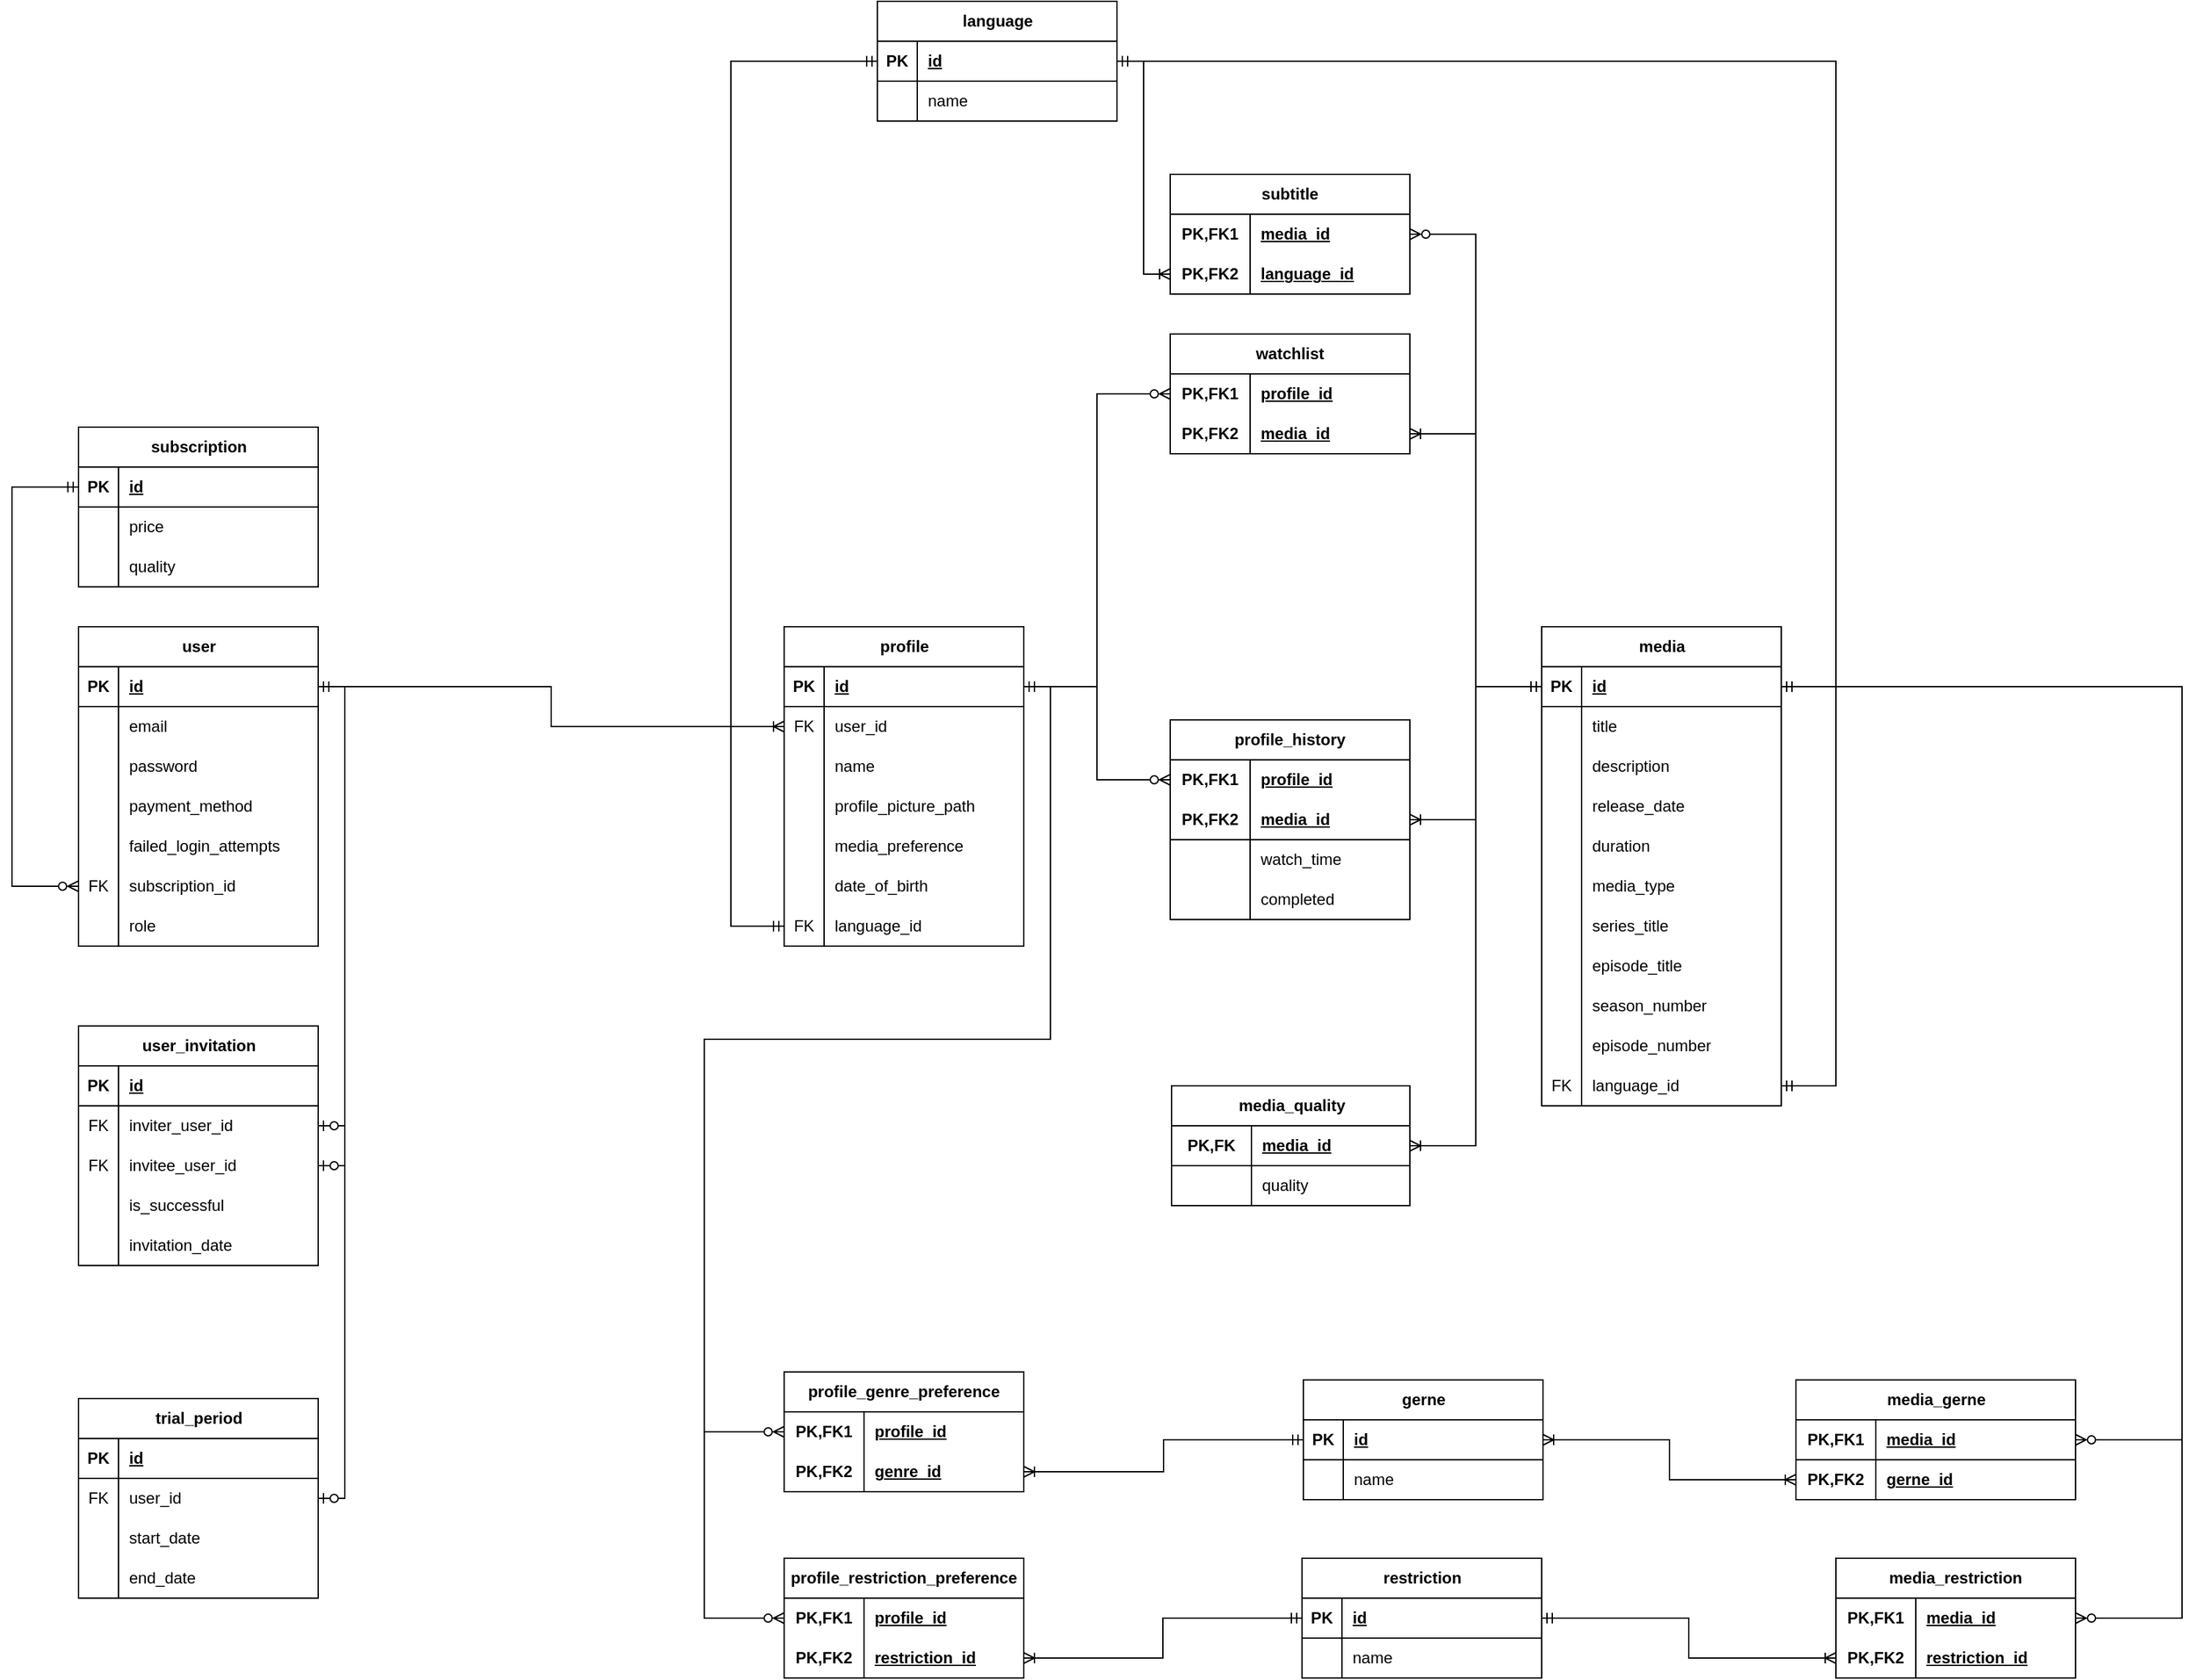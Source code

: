 <mxfile version="25.0.1">
  <diagram id="C5RBs43oDa-KdzZeNtuy" name="Page-1">
    <mxGraphModel dx="1687" dy="3363" grid="1" gridSize="10" guides="1" tooltips="1" connect="1" arrows="1" fold="1" page="1" pageScale="1" pageWidth="827" pageHeight="1169" math="0" shadow="0">
      <root>
        <mxCell id="WIyWlLk6GJQsqaUBKTNV-0" />
        <mxCell id="WIyWlLk6GJQsqaUBKTNV-1" parent="WIyWlLk6GJQsqaUBKTNV-0" />
        <mxCell id="7jHVJs8LVW_LnlYh-6Ul-179" value="media" style="shape=table;startSize=30;container=1;collapsible=1;childLayout=tableLayout;fixedRows=1;rowLines=0;fontStyle=1;align=center;resizeLast=1;html=1;" parent="WIyWlLk6GJQsqaUBKTNV-1" vertex="1">
          <mxGeometry x="1699" y="-1150" width="180" height="360" as="geometry" />
        </mxCell>
        <mxCell id="7jHVJs8LVW_LnlYh-6Ul-180" value="" style="shape=tableRow;horizontal=0;startSize=0;swimlaneHead=0;swimlaneBody=0;fillColor=none;collapsible=0;dropTarget=0;points=[[0,0.5],[1,0.5]];portConstraint=eastwest;top=0;left=0;right=0;bottom=1;" parent="7jHVJs8LVW_LnlYh-6Ul-179" vertex="1">
          <mxGeometry y="30" width="180" height="30" as="geometry" />
        </mxCell>
        <mxCell id="7jHVJs8LVW_LnlYh-6Ul-181" value="PK" style="shape=partialRectangle;connectable=0;fillColor=none;top=0;left=0;bottom=0;right=0;fontStyle=1;overflow=hidden;whiteSpace=wrap;html=1;" parent="7jHVJs8LVW_LnlYh-6Ul-180" vertex="1">
          <mxGeometry width="30" height="30" as="geometry">
            <mxRectangle width="30" height="30" as="alternateBounds" />
          </mxGeometry>
        </mxCell>
        <mxCell id="7jHVJs8LVW_LnlYh-6Ul-182" value="id" style="shape=partialRectangle;connectable=0;fillColor=none;top=0;left=0;bottom=0;right=0;align=left;spacingLeft=6;fontStyle=5;overflow=hidden;whiteSpace=wrap;html=1;" parent="7jHVJs8LVW_LnlYh-6Ul-180" vertex="1">
          <mxGeometry x="30" width="150" height="30" as="geometry">
            <mxRectangle width="150" height="30" as="alternateBounds" />
          </mxGeometry>
        </mxCell>
        <mxCell id="7jHVJs8LVW_LnlYh-6Ul-183" value="" style="shape=tableRow;horizontal=0;startSize=0;swimlaneHead=0;swimlaneBody=0;fillColor=none;collapsible=0;dropTarget=0;points=[[0,0.5],[1,0.5]];portConstraint=eastwest;top=0;left=0;right=0;bottom=0;" parent="7jHVJs8LVW_LnlYh-6Ul-179" vertex="1">
          <mxGeometry y="60" width="180" height="30" as="geometry" />
        </mxCell>
        <mxCell id="7jHVJs8LVW_LnlYh-6Ul-184" value="" style="shape=partialRectangle;connectable=0;fillColor=none;top=0;left=0;bottom=0;right=0;editable=1;overflow=hidden;whiteSpace=wrap;html=1;" parent="7jHVJs8LVW_LnlYh-6Ul-183" vertex="1">
          <mxGeometry width="30" height="30" as="geometry">
            <mxRectangle width="30" height="30" as="alternateBounds" />
          </mxGeometry>
        </mxCell>
        <mxCell id="7jHVJs8LVW_LnlYh-6Ul-185" value="title" style="shape=partialRectangle;connectable=0;fillColor=none;top=0;left=0;bottom=0;right=0;align=left;spacingLeft=6;overflow=hidden;whiteSpace=wrap;html=1;" parent="7jHVJs8LVW_LnlYh-6Ul-183" vertex="1">
          <mxGeometry x="30" width="150" height="30" as="geometry">
            <mxRectangle width="150" height="30" as="alternateBounds" />
          </mxGeometry>
        </mxCell>
        <mxCell id="7jHVJs8LVW_LnlYh-6Ul-186" value="" style="shape=tableRow;horizontal=0;startSize=0;swimlaneHead=0;swimlaneBody=0;fillColor=none;collapsible=0;dropTarget=0;points=[[0,0.5],[1,0.5]];portConstraint=eastwest;top=0;left=0;right=0;bottom=0;" parent="7jHVJs8LVW_LnlYh-6Ul-179" vertex="1">
          <mxGeometry y="90" width="180" height="30" as="geometry" />
        </mxCell>
        <mxCell id="7jHVJs8LVW_LnlYh-6Ul-187" value="" style="shape=partialRectangle;connectable=0;fillColor=none;top=0;left=0;bottom=0;right=0;editable=1;overflow=hidden;whiteSpace=wrap;html=1;" parent="7jHVJs8LVW_LnlYh-6Ul-186" vertex="1">
          <mxGeometry width="30" height="30" as="geometry">
            <mxRectangle width="30" height="30" as="alternateBounds" />
          </mxGeometry>
        </mxCell>
        <mxCell id="7jHVJs8LVW_LnlYh-6Ul-188" value="description" style="shape=partialRectangle;connectable=0;fillColor=none;top=0;left=0;bottom=0;right=0;align=left;spacingLeft=6;overflow=hidden;whiteSpace=wrap;html=1;" parent="7jHVJs8LVW_LnlYh-6Ul-186" vertex="1">
          <mxGeometry x="30" width="150" height="30" as="geometry">
            <mxRectangle width="150" height="30" as="alternateBounds" />
          </mxGeometry>
        </mxCell>
        <mxCell id="7jHVJs8LVW_LnlYh-6Ul-189" value="" style="shape=tableRow;horizontal=0;startSize=0;swimlaneHead=0;swimlaneBody=0;fillColor=none;collapsible=0;dropTarget=0;points=[[0,0.5],[1,0.5]];portConstraint=eastwest;top=0;left=0;right=0;bottom=0;" parent="7jHVJs8LVW_LnlYh-6Ul-179" vertex="1">
          <mxGeometry y="120" width="180" height="30" as="geometry" />
        </mxCell>
        <mxCell id="7jHVJs8LVW_LnlYh-6Ul-190" value="" style="shape=partialRectangle;connectable=0;fillColor=none;top=0;left=0;bottom=0;right=0;editable=1;overflow=hidden;whiteSpace=wrap;html=1;" parent="7jHVJs8LVW_LnlYh-6Ul-189" vertex="1">
          <mxGeometry width="30" height="30" as="geometry">
            <mxRectangle width="30" height="30" as="alternateBounds" />
          </mxGeometry>
        </mxCell>
        <mxCell id="7jHVJs8LVW_LnlYh-6Ul-191" value="release_date " style="shape=partialRectangle;connectable=0;fillColor=none;top=0;left=0;bottom=0;right=0;align=left;spacingLeft=6;overflow=hidden;whiteSpace=wrap;html=1;" parent="7jHVJs8LVW_LnlYh-6Ul-189" vertex="1">
          <mxGeometry x="30" width="150" height="30" as="geometry">
            <mxRectangle width="150" height="30" as="alternateBounds" />
          </mxGeometry>
        </mxCell>
        <mxCell id="7jHVJs8LVW_LnlYh-6Ul-192" value="" style="shape=tableRow;horizontal=0;startSize=0;swimlaneHead=0;swimlaneBody=0;fillColor=none;collapsible=0;dropTarget=0;points=[[0,0.5],[1,0.5]];portConstraint=eastwest;top=0;left=0;right=0;bottom=0;" parent="7jHVJs8LVW_LnlYh-6Ul-179" vertex="1">
          <mxGeometry y="150" width="180" height="30" as="geometry" />
        </mxCell>
        <mxCell id="7jHVJs8LVW_LnlYh-6Ul-193" value="" style="shape=partialRectangle;connectable=0;fillColor=none;top=0;left=0;bottom=0;right=0;editable=1;overflow=hidden;whiteSpace=wrap;html=1;" parent="7jHVJs8LVW_LnlYh-6Ul-192" vertex="1">
          <mxGeometry width="30" height="30" as="geometry">
            <mxRectangle width="30" height="30" as="alternateBounds" />
          </mxGeometry>
        </mxCell>
        <mxCell id="7jHVJs8LVW_LnlYh-6Ul-194" value="duration" style="shape=partialRectangle;connectable=0;fillColor=none;top=0;left=0;bottom=0;right=0;align=left;spacingLeft=6;overflow=hidden;whiteSpace=wrap;html=1;" parent="7jHVJs8LVW_LnlYh-6Ul-192" vertex="1">
          <mxGeometry x="30" width="150" height="30" as="geometry">
            <mxRectangle width="150" height="30" as="alternateBounds" />
          </mxGeometry>
        </mxCell>
        <mxCell id="7jHVJs8LVW_LnlYh-6Ul-195" value="" style="shape=tableRow;horizontal=0;startSize=0;swimlaneHead=0;swimlaneBody=0;fillColor=none;collapsible=0;dropTarget=0;points=[[0,0.5],[1,0.5]];portConstraint=eastwest;top=0;left=0;right=0;bottom=0;" parent="7jHVJs8LVW_LnlYh-6Ul-179" vertex="1">
          <mxGeometry y="180" width="180" height="30" as="geometry" />
        </mxCell>
        <mxCell id="7jHVJs8LVW_LnlYh-6Ul-196" value="" style="shape=partialRectangle;connectable=0;fillColor=none;top=0;left=0;bottom=0;right=0;editable=1;overflow=hidden;whiteSpace=wrap;html=1;" parent="7jHVJs8LVW_LnlYh-6Ul-195" vertex="1">
          <mxGeometry width="30" height="30" as="geometry">
            <mxRectangle width="30" height="30" as="alternateBounds" />
          </mxGeometry>
        </mxCell>
        <mxCell id="7jHVJs8LVW_LnlYh-6Ul-197" value="media_type" style="shape=partialRectangle;connectable=0;fillColor=none;top=0;left=0;bottom=0;right=0;align=left;spacingLeft=6;overflow=hidden;whiteSpace=wrap;html=1;" parent="7jHVJs8LVW_LnlYh-6Ul-195" vertex="1">
          <mxGeometry x="30" width="150" height="30" as="geometry">
            <mxRectangle width="150" height="30" as="alternateBounds" />
          </mxGeometry>
        </mxCell>
        <mxCell id="7jHVJs8LVW_LnlYh-6Ul-456" value="" style="shape=tableRow;horizontal=0;startSize=0;swimlaneHead=0;swimlaneBody=0;fillColor=none;collapsible=0;dropTarget=0;points=[[0,0.5],[1,0.5]];portConstraint=eastwest;top=0;left=0;right=0;bottom=0;" parent="7jHVJs8LVW_LnlYh-6Ul-179" vertex="1">
          <mxGeometry y="210" width="180" height="30" as="geometry" />
        </mxCell>
        <mxCell id="7jHVJs8LVW_LnlYh-6Ul-457" value="" style="shape=partialRectangle;connectable=0;fillColor=none;top=0;left=0;bottom=0;right=0;editable=1;overflow=hidden;whiteSpace=wrap;html=1;" parent="7jHVJs8LVW_LnlYh-6Ul-456" vertex="1">
          <mxGeometry width="30" height="30" as="geometry">
            <mxRectangle width="30" height="30" as="alternateBounds" />
          </mxGeometry>
        </mxCell>
        <mxCell id="7jHVJs8LVW_LnlYh-6Ul-458" value="series_title" style="shape=partialRectangle;connectable=0;fillColor=none;top=0;left=0;bottom=0;right=0;align=left;spacingLeft=6;overflow=hidden;whiteSpace=wrap;html=1;" parent="7jHVJs8LVW_LnlYh-6Ul-456" vertex="1">
          <mxGeometry x="30" width="150" height="30" as="geometry">
            <mxRectangle width="150" height="30" as="alternateBounds" />
          </mxGeometry>
        </mxCell>
        <mxCell id="7jHVJs8LVW_LnlYh-6Ul-198" value="" style="shape=tableRow;horizontal=0;startSize=0;swimlaneHead=0;swimlaneBody=0;fillColor=none;collapsible=0;dropTarget=0;points=[[0,0.5],[1,0.5]];portConstraint=eastwest;top=0;left=0;right=0;bottom=0;" parent="7jHVJs8LVW_LnlYh-6Ul-179" vertex="1">
          <mxGeometry y="240" width="180" height="30" as="geometry" />
        </mxCell>
        <mxCell id="7jHVJs8LVW_LnlYh-6Ul-199" value="" style="shape=partialRectangle;connectable=0;fillColor=none;top=0;left=0;bottom=0;right=0;editable=1;overflow=hidden;whiteSpace=wrap;html=1;" parent="7jHVJs8LVW_LnlYh-6Ul-198" vertex="1">
          <mxGeometry width="30" height="30" as="geometry">
            <mxRectangle width="30" height="30" as="alternateBounds" />
          </mxGeometry>
        </mxCell>
        <mxCell id="7jHVJs8LVW_LnlYh-6Ul-200" value="episode_title" style="shape=partialRectangle;connectable=0;fillColor=none;top=0;left=0;bottom=0;right=0;align=left;spacingLeft=6;overflow=hidden;whiteSpace=wrap;html=1;" parent="7jHVJs8LVW_LnlYh-6Ul-198" vertex="1">
          <mxGeometry x="30" width="150" height="30" as="geometry">
            <mxRectangle width="150" height="30" as="alternateBounds" />
          </mxGeometry>
        </mxCell>
        <mxCell id="7jHVJs8LVW_LnlYh-6Ul-201" value="" style="shape=tableRow;horizontal=0;startSize=0;swimlaneHead=0;swimlaneBody=0;fillColor=none;collapsible=0;dropTarget=0;points=[[0,0.5],[1,0.5]];portConstraint=eastwest;top=0;left=0;right=0;bottom=0;" parent="7jHVJs8LVW_LnlYh-6Ul-179" vertex="1">
          <mxGeometry y="270" width="180" height="30" as="geometry" />
        </mxCell>
        <mxCell id="7jHVJs8LVW_LnlYh-6Ul-202" value="" style="shape=partialRectangle;connectable=0;fillColor=none;top=0;left=0;bottom=0;right=0;editable=1;overflow=hidden;whiteSpace=wrap;html=1;" parent="7jHVJs8LVW_LnlYh-6Ul-201" vertex="1">
          <mxGeometry width="30" height="30" as="geometry">
            <mxRectangle width="30" height="30" as="alternateBounds" />
          </mxGeometry>
        </mxCell>
        <mxCell id="7jHVJs8LVW_LnlYh-6Ul-203" value="season_number" style="shape=partialRectangle;connectable=0;fillColor=none;top=0;left=0;bottom=0;right=0;align=left;spacingLeft=6;overflow=hidden;whiteSpace=wrap;html=1;" parent="7jHVJs8LVW_LnlYh-6Ul-201" vertex="1">
          <mxGeometry x="30" width="150" height="30" as="geometry">
            <mxRectangle width="150" height="30" as="alternateBounds" />
          </mxGeometry>
        </mxCell>
        <mxCell id="7jHVJs8LVW_LnlYh-6Ul-204" value="" style="shape=tableRow;horizontal=0;startSize=0;swimlaneHead=0;swimlaneBody=0;fillColor=none;collapsible=0;dropTarget=0;points=[[0,0.5],[1,0.5]];portConstraint=eastwest;top=0;left=0;right=0;bottom=0;" parent="7jHVJs8LVW_LnlYh-6Ul-179" vertex="1">
          <mxGeometry y="300" width="180" height="30" as="geometry" />
        </mxCell>
        <mxCell id="7jHVJs8LVW_LnlYh-6Ul-205" value="" style="shape=partialRectangle;connectable=0;fillColor=none;top=0;left=0;bottom=0;right=0;editable=1;overflow=hidden;whiteSpace=wrap;html=1;" parent="7jHVJs8LVW_LnlYh-6Ul-204" vertex="1">
          <mxGeometry width="30" height="30" as="geometry">
            <mxRectangle width="30" height="30" as="alternateBounds" />
          </mxGeometry>
        </mxCell>
        <mxCell id="7jHVJs8LVW_LnlYh-6Ul-206" value="episode_number" style="shape=partialRectangle;connectable=0;fillColor=none;top=0;left=0;bottom=0;right=0;align=left;spacingLeft=6;overflow=hidden;whiteSpace=wrap;html=1;" parent="7jHVJs8LVW_LnlYh-6Ul-204" vertex="1">
          <mxGeometry x="30" width="150" height="30" as="geometry">
            <mxRectangle width="150" height="30" as="alternateBounds" />
          </mxGeometry>
        </mxCell>
        <mxCell id="7jHVJs8LVW_LnlYh-6Ul-207" value="" style="shape=tableRow;horizontal=0;startSize=0;swimlaneHead=0;swimlaneBody=0;fillColor=none;collapsible=0;dropTarget=0;points=[[0,0.5],[1,0.5]];portConstraint=eastwest;top=0;left=0;right=0;bottom=0;" parent="7jHVJs8LVW_LnlYh-6Ul-179" vertex="1">
          <mxGeometry y="330" width="180" height="30" as="geometry" />
        </mxCell>
        <mxCell id="7jHVJs8LVW_LnlYh-6Ul-208" value="FK" style="shape=partialRectangle;connectable=0;fillColor=none;top=0;left=0;bottom=0;right=0;editable=1;overflow=hidden;whiteSpace=wrap;html=1;" parent="7jHVJs8LVW_LnlYh-6Ul-207" vertex="1">
          <mxGeometry width="30" height="30" as="geometry">
            <mxRectangle width="30" height="30" as="alternateBounds" />
          </mxGeometry>
        </mxCell>
        <mxCell id="7jHVJs8LVW_LnlYh-6Ul-209" value="language_id" style="shape=partialRectangle;connectable=0;fillColor=none;top=0;left=0;bottom=0;right=0;align=left;spacingLeft=6;overflow=hidden;whiteSpace=wrap;html=1;" parent="7jHVJs8LVW_LnlYh-6Ul-207" vertex="1">
          <mxGeometry x="30" width="150" height="30" as="geometry">
            <mxRectangle width="150" height="30" as="alternateBounds" />
          </mxGeometry>
        </mxCell>
        <mxCell id="7jHVJs8LVW_LnlYh-6Ul-224" value="media_gerne" style="shape=table;startSize=30;container=1;collapsible=1;childLayout=tableLayout;fixedRows=1;rowLines=0;fontStyle=1;align=center;resizeLast=1;html=1;" parent="WIyWlLk6GJQsqaUBKTNV-1" vertex="1">
          <mxGeometry x="1890" y="-584" width="210" height="90" as="geometry" />
        </mxCell>
        <mxCell id="7jHVJs8LVW_LnlYh-6Ul-225" value="" style="shape=tableRow;horizontal=0;startSize=0;swimlaneHead=0;swimlaneBody=0;fillColor=none;collapsible=0;dropTarget=0;points=[[0,0.5],[1,0.5]];portConstraint=eastwest;top=0;left=0;right=0;bottom=1;" parent="7jHVJs8LVW_LnlYh-6Ul-224" vertex="1">
          <mxGeometry y="30" width="210" height="30" as="geometry" />
        </mxCell>
        <mxCell id="7jHVJs8LVW_LnlYh-6Ul-226" value="PK,FK1" style="shape=partialRectangle;connectable=0;fillColor=none;top=0;left=0;bottom=0;right=0;fontStyle=1;overflow=hidden;whiteSpace=wrap;html=1;" parent="7jHVJs8LVW_LnlYh-6Ul-225" vertex="1">
          <mxGeometry width="60" height="30" as="geometry">
            <mxRectangle width="60" height="30" as="alternateBounds" />
          </mxGeometry>
        </mxCell>
        <mxCell id="7jHVJs8LVW_LnlYh-6Ul-227" value="media_id" style="shape=partialRectangle;connectable=0;fillColor=none;top=0;left=0;bottom=0;right=0;align=left;spacingLeft=6;fontStyle=5;overflow=hidden;whiteSpace=wrap;html=1;" parent="7jHVJs8LVW_LnlYh-6Ul-225" vertex="1">
          <mxGeometry x="60" width="150" height="30" as="geometry">
            <mxRectangle width="150" height="30" as="alternateBounds" />
          </mxGeometry>
        </mxCell>
        <mxCell id="7jHVJs8LVW_LnlYh-6Ul-228" value="" style="shape=tableRow;horizontal=0;startSize=0;swimlaneHead=0;swimlaneBody=0;fillColor=none;collapsible=0;dropTarget=0;points=[[0,0.5],[1,0.5]];portConstraint=eastwest;top=0;left=0;right=0;bottom=0;" parent="7jHVJs8LVW_LnlYh-6Ul-224" vertex="1">
          <mxGeometry y="60" width="210" height="30" as="geometry" />
        </mxCell>
        <mxCell id="7jHVJs8LVW_LnlYh-6Ul-229" value="PK,FK2" style="shape=partialRectangle;connectable=0;fillColor=none;top=0;left=0;bottom=0;right=0;editable=1;overflow=hidden;whiteSpace=wrap;html=1;fontStyle=1" parent="7jHVJs8LVW_LnlYh-6Ul-228" vertex="1">
          <mxGeometry width="60" height="30" as="geometry">
            <mxRectangle width="60" height="30" as="alternateBounds" />
          </mxGeometry>
        </mxCell>
        <mxCell id="7jHVJs8LVW_LnlYh-6Ul-230" value="gerne_id" style="shape=partialRectangle;connectable=0;fillColor=none;top=0;left=0;bottom=0;right=0;align=left;spacingLeft=6;overflow=hidden;whiteSpace=wrap;html=1;fontStyle=5" parent="7jHVJs8LVW_LnlYh-6Ul-228" vertex="1">
          <mxGeometry x="60" width="150" height="30" as="geometry">
            <mxRectangle width="150" height="30" as="alternateBounds" />
          </mxGeometry>
        </mxCell>
        <mxCell id="7jHVJs8LVW_LnlYh-6Ul-231" value="gerne" style="shape=table;startSize=30;container=1;collapsible=1;childLayout=tableLayout;fixedRows=1;rowLines=0;fontStyle=1;align=center;resizeLast=1;html=1;" parent="WIyWlLk6GJQsqaUBKTNV-1" vertex="1">
          <mxGeometry x="1520" y="-584" width="180" height="90" as="geometry" />
        </mxCell>
        <mxCell id="7jHVJs8LVW_LnlYh-6Ul-232" value="" style="shape=tableRow;horizontal=0;startSize=0;swimlaneHead=0;swimlaneBody=0;fillColor=none;collapsible=0;dropTarget=0;points=[[0,0.5],[1,0.5]];portConstraint=eastwest;top=0;left=0;right=0;bottom=1;" parent="7jHVJs8LVW_LnlYh-6Ul-231" vertex="1">
          <mxGeometry y="30" width="180" height="30" as="geometry" />
        </mxCell>
        <mxCell id="7jHVJs8LVW_LnlYh-6Ul-233" value="PK" style="shape=partialRectangle;connectable=0;fillColor=none;top=0;left=0;bottom=0;right=0;fontStyle=1;overflow=hidden;whiteSpace=wrap;html=1;" parent="7jHVJs8LVW_LnlYh-6Ul-232" vertex="1">
          <mxGeometry width="30" height="30" as="geometry">
            <mxRectangle width="30" height="30" as="alternateBounds" />
          </mxGeometry>
        </mxCell>
        <mxCell id="7jHVJs8LVW_LnlYh-6Ul-234" value="id" style="shape=partialRectangle;connectable=0;fillColor=none;top=0;left=0;bottom=0;right=0;align=left;spacingLeft=6;fontStyle=5;overflow=hidden;whiteSpace=wrap;html=1;" parent="7jHVJs8LVW_LnlYh-6Ul-232" vertex="1">
          <mxGeometry x="30" width="150" height="30" as="geometry">
            <mxRectangle width="150" height="30" as="alternateBounds" />
          </mxGeometry>
        </mxCell>
        <mxCell id="7jHVJs8LVW_LnlYh-6Ul-235" value="" style="shape=tableRow;horizontal=0;startSize=0;swimlaneHead=0;swimlaneBody=0;fillColor=none;collapsible=0;dropTarget=0;points=[[0,0.5],[1,0.5]];portConstraint=eastwest;top=0;left=0;right=0;bottom=0;" parent="7jHVJs8LVW_LnlYh-6Ul-231" vertex="1">
          <mxGeometry y="60" width="180" height="30" as="geometry" />
        </mxCell>
        <mxCell id="7jHVJs8LVW_LnlYh-6Ul-236" value="" style="shape=partialRectangle;connectable=0;fillColor=none;top=0;left=0;bottom=0;right=0;editable=1;overflow=hidden;whiteSpace=wrap;html=1;" parent="7jHVJs8LVW_LnlYh-6Ul-235" vertex="1">
          <mxGeometry width="30" height="30" as="geometry">
            <mxRectangle width="30" height="30" as="alternateBounds" />
          </mxGeometry>
        </mxCell>
        <mxCell id="7jHVJs8LVW_LnlYh-6Ul-237" value="name" style="shape=partialRectangle;connectable=0;fillColor=none;top=0;left=0;bottom=0;right=0;align=left;spacingLeft=6;overflow=hidden;whiteSpace=wrap;html=1;" parent="7jHVJs8LVW_LnlYh-6Ul-235" vertex="1">
          <mxGeometry x="30" width="150" height="30" as="geometry">
            <mxRectangle width="150" height="30" as="alternateBounds" />
          </mxGeometry>
        </mxCell>
        <mxCell id="7jHVJs8LVW_LnlYh-6Ul-238" value="media_restriction" style="shape=table;startSize=30;container=1;collapsible=1;childLayout=tableLayout;fixedRows=1;rowLines=0;fontStyle=1;align=center;resizeLast=1;html=1;whiteSpace=wrap;" parent="WIyWlLk6GJQsqaUBKTNV-1" vertex="1">
          <mxGeometry x="1920" y="-450" width="180" height="90" as="geometry" />
        </mxCell>
        <mxCell id="7jHVJs8LVW_LnlYh-6Ul-239" value="" style="shape=tableRow;horizontal=0;startSize=0;swimlaneHead=0;swimlaneBody=0;fillColor=none;collapsible=0;dropTarget=0;points=[[0,0.5],[1,0.5]];portConstraint=eastwest;top=0;left=0;right=0;bottom=0;html=1;" parent="7jHVJs8LVW_LnlYh-6Ul-238" vertex="1">
          <mxGeometry y="30" width="180" height="30" as="geometry" />
        </mxCell>
        <mxCell id="7jHVJs8LVW_LnlYh-6Ul-240" value="PK,FK1" style="shape=partialRectangle;connectable=0;fillColor=none;top=0;left=0;bottom=0;right=0;fontStyle=1;overflow=hidden;html=1;whiteSpace=wrap;" parent="7jHVJs8LVW_LnlYh-6Ul-239" vertex="1">
          <mxGeometry width="60" height="30" as="geometry">
            <mxRectangle width="60" height="30" as="alternateBounds" />
          </mxGeometry>
        </mxCell>
        <mxCell id="7jHVJs8LVW_LnlYh-6Ul-241" value="media_id" style="shape=partialRectangle;connectable=0;fillColor=none;top=0;left=0;bottom=0;right=0;align=left;spacingLeft=6;fontStyle=5;overflow=hidden;html=1;whiteSpace=wrap;" parent="7jHVJs8LVW_LnlYh-6Ul-239" vertex="1">
          <mxGeometry x="60" width="120" height="30" as="geometry">
            <mxRectangle width="120" height="30" as="alternateBounds" />
          </mxGeometry>
        </mxCell>
        <mxCell id="7jHVJs8LVW_LnlYh-6Ul-242" value="" style="shape=tableRow;horizontal=0;startSize=0;swimlaneHead=0;swimlaneBody=0;fillColor=none;collapsible=0;dropTarget=0;points=[[0,0.5],[1,0.5]];portConstraint=eastwest;top=0;left=0;right=0;bottom=1;html=1;" parent="7jHVJs8LVW_LnlYh-6Ul-238" vertex="1">
          <mxGeometry y="60" width="180" height="30" as="geometry" />
        </mxCell>
        <mxCell id="7jHVJs8LVW_LnlYh-6Ul-243" value="PK,FK2" style="shape=partialRectangle;connectable=0;fillColor=none;top=0;left=0;bottom=0;right=0;fontStyle=1;overflow=hidden;html=1;whiteSpace=wrap;" parent="7jHVJs8LVW_LnlYh-6Ul-242" vertex="1">
          <mxGeometry width="60" height="30" as="geometry">
            <mxRectangle width="60" height="30" as="alternateBounds" />
          </mxGeometry>
        </mxCell>
        <mxCell id="7jHVJs8LVW_LnlYh-6Ul-244" value="restriction_id" style="shape=partialRectangle;connectable=0;fillColor=none;top=0;left=0;bottom=0;right=0;align=left;spacingLeft=6;fontStyle=5;overflow=hidden;html=1;whiteSpace=wrap;" parent="7jHVJs8LVW_LnlYh-6Ul-242" vertex="1">
          <mxGeometry x="60" width="120" height="30" as="geometry">
            <mxRectangle width="120" height="30" as="alternateBounds" />
          </mxGeometry>
        </mxCell>
        <mxCell id="7jHVJs8LVW_LnlYh-6Ul-245" value="restriction" style="shape=table;startSize=30;container=1;collapsible=1;childLayout=tableLayout;fixedRows=1;rowLines=0;fontStyle=1;align=center;resizeLast=1;html=1;" parent="WIyWlLk6GJQsqaUBKTNV-1" vertex="1">
          <mxGeometry x="1519" y="-450" width="180" height="90" as="geometry" />
        </mxCell>
        <mxCell id="7jHVJs8LVW_LnlYh-6Ul-246" value="" style="shape=tableRow;horizontal=0;startSize=0;swimlaneHead=0;swimlaneBody=0;fillColor=none;collapsible=0;dropTarget=0;points=[[0,0.5],[1,0.5]];portConstraint=eastwest;top=0;left=0;right=0;bottom=1;" parent="7jHVJs8LVW_LnlYh-6Ul-245" vertex="1">
          <mxGeometry y="30" width="180" height="30" as="geometry" />
        </mxCell>
        <mxCell id="7jHVJs8LVW_LnlYh-6Ul-247" value="PK" style="shape=partialRectangle;connectable=0;fillColor=none;top=0;left=0;bottom=0;right=0;fontStyle=1;overflow=hidden;whiteSpace=wrap;html=1;" parent="7jHVJs8LVW_LnlYh-6Ul-246" vertex="1">
          <mxGeometry width="30" height="30" as="geometry">
            <mxRectangle width="30" height="30" as="alternateBounds" />
          </mxGeometry>
        </mxCell>
        <mxCell id="7jHVJs8LVW_LnlYh-6Ul-248" value="id" style="shape=partialRectangle;connectable=0;fillColor=none;top=0;left=0;bottom=0;right=0;align=left;spacingLeft=6;fontStyle=5;overflow=hidden;whiteSpace=wrap;html=1;" parent="7jHVJs8LVW_LnlYh-6Ul-246" vertex="1">
          <mxGeometry x="30" width="150" height="30" as="geometry">
            <mxRectangle width="150" height="30" as="alternateBounds" />
          </mxGeometry>
        </mxCell>
        <mxCell id="7jHVJs8LVW_LnlYh-6Ul-249" value="" style="shape=tableRow;horizontal=0;startSize=0;swimlaneHead=0;swimlaneBody=0;fillColor=none;collapsible=0;dropTarget=0;points=[[0,0.5],[1,0.5]];portConstraint=eastwest;top=0;left=0;right=0;bottom=0;" parent="7jHVJs8LVW_LnlYh-6Ul-245" vertex="1">
          <mxGeometry y="60" width="180" height="30" as="geometry" />
        </mxCell>
        <mxCell id="7jHVJs8LVW_LnlYh-6Ul-250" value="" style="shape=partialRectangle;connectable=0;fillColor=none;top=0;left=0;bottom=0;right=0;editable=1;overflow=hidden;whiteSpace=wrap;html=1;" parent="7jHVJs8LVW_LnlYh-6Ul-249" vertex="1">
          <mxGeometry width="30" height="30" as="geometry">
            <mxRectangle width="30" height="30" as="alternateBounds" />
          </mxGeometry>
        </mxCell>
        <mxCell id="7jHVJs8LVW_LnlYh-6Ul-251" value="name" style="shape=partialRectangle;connectable=0;fillColor=none;top=0;left=0;bottom=0;right=0;align=left;spacingLeft=6;overflow=hidden;whiteSpace=wrap;html=1;" parent="7jHVJs8LVW_LnlYh-6Ul-249" vertex="1">
          <mxGeometry x="30" width="150" height="30" as="geometry">
            <mxRectangle width="150" height="30" as="alternateBounds" />
          </mxGeometry>
        </mxCell>
        <mxCell id="7jHVJs8LVW_LnlYh-6Ul-252" value="watchlist" style="shape=table;startSize=30;container=1;collapsible=1;childLayout=tableLayout;fixedRows=1;rowLines=0;fontStyle=1;align=center;resizeLast=1;html=1;whiteSpace=wrap;" parent="WIyWlLk6GJQsqaUBKTNV-1" vertex="1">
          <mxGeometry x="1420" y="-1370" width="180" height="90" as="geometry" />
        </mxCell>
        <mxCell id="7jHVJs8LVW_LnlYh-6Ul-253" value="" style="shape=tableRow;horizontal=0;startSize=0;swimlaneHead=0;swimlaneBody=0;fillColor=none;collapsible=0;dropTarget=0;points=[[0,0.5],[1,0.5]];portConstraint=eastwest;top=0;left=0;right=0;bottom=0;html=1;" parent="7jHVJs8LVW_LnlYh-6Ul-252" vertex="1">
          <mxGeometry y="30" width="180" height="30" as="geometry" />
        </mxCell>
        <mxCell id="7jHVJs8LVW_LnlYh-6Ul-254" value="PK,FK1" style="shape=partialRectangle;connectable=0;fillColor=none;top=0;left=0;bottom=0;right=0;fontStyle=1;overflow=hidden;html=1;whiteSpace=wrap;" parent="7jHVJs8LVW_LnlYh-6Ul-253" vertex="1">
          <mxGeometry width="60" height="30" as="geometry">
            <mxRectangle width="60" height="30" as="alternateBounds" />
          </mxGeometry>
        </mxCell>
        <mxCell id="7jHVJs8LVW_LnlYh-6Ul-255" value="profile_id" style="shape=partialRectangle;connectable=0;fillColor=none;top=0;left=0;bottom=0;right=0;align=left;spacingLeft=6;fontStyle=5;overflow=hidden;html=1;whiteSpace=wrap;" parent="7jHVJs8LVW_LnlYh-6Ul-253" vertex="1">
          <mxGeometry x="60" width="120" height="30" as="geometry">
            <mxRectangle width="120" height="30" as="alternateBounds" />
          </mxGeometry>
        </mxCell>
        <mxCell id="7jHVJs8LVW_LnlYh-6Ul-256" value="" style="shape=tableRow;horizontal=0;startSize=0;swimlaneHead=0;swimlaneBody=0;fillColor=none;collapsible=0;dropTarget=0;points=[[0,0.5],[1,0.5]];portConstraint=eastwest;top=0;left=0;right=0;bottom=1;html=1;" parent="7jHVJs8LVW_LnlYh-6Ul-252" vertex="1">
          <mxGeometry y="60" width="180" height="30" as="geometry" />
        </mxCell>
        <mxCell id="7jHVJs8LVW_LnlYh-6Ul-257" value="PK,FK2" style="shape=partialRectangle;connectable=0;fillColor=none;top=0;left=0;bottom=0;right=0;fontStyle=1;overflow=hidden;html=1;whiteSpace=wrap;" parent="7jHVJs8LVW_LnlYh-6Ul-256" vertex="1">
          <mxGeometry width="60" height="30" as="geometry">
            <mxRectangle width="60" height="30" as="alternateBounds" />
          </mxGeometry>
        </mxCell>
        <mxCell id="7jHVJs8LVW_LnlYh-6Ul-258" value="media_id" style="shape=partialRectangle;connectable=0;fillColor=none;top=0;left=0;bottom=0;right=0;align=left;spacingLeft=6;fontStyle=5;overflow=hidden;html=1;whiteSpace=wrap;" parent="7jHVJs8LVW_LnlYh-6Ul-256" vertex="1">
          <mxGeometry x="60" width="120" height="30" as="geometry">
            <mxRectangle width="120" height="30" as="alternateBounds" />
          </mxGeometry>
        </mxCell>
        <mxCell id="7jHVJs8LVW_LnlYh-6Ul-259" value="profile_history" style="shape=table;startSize=30;container=1;collapsible=1;childLayout=tableLayout;fixedRows=1;rowLines=0;fontStyle=1;align=center;resizeLast=1;html=1;whiteSpace=wrap;" parent="WIyWlLk6GJQsqaUBKTNV-1" vertex="1">
          <mxGeometry x="1420" y="-1080" width="180" height="150" as="geometry" />
        </mxCell>
        <mxCell id="7jHVJs8LVW_LnlYh-6Ul-260" value="" style="shape=tableRow;horizontal=0;startSize=0;swimlaneHead=0;swimlaneBody=0;fillColor=none;collapsible=0;dropTarget=0;points=[[0,0.5],[1,0.5]];portConstraint=eastwest;top=0;left=0;right=0;bottom=0;html=1;" parent="7jHVJs8LVW_LnlYh-6Ul-259" vertex="1">
          <mxGeometry y="30" width="180" height="30" as="geometry" />
        </mxCell>
        <mxCell id="7jHVJs8LVW_LnlYh-6Ul-261" value="PK,FK1" style="shape=partialRectangle;connectable=0;fillColor=none;top=0;left=0;bottom=0;right=0;fontStyle=1;overflow=hidden;html=1;whiteSpace=wrap;" parent="7jHVJs8LVW_LnlYh-6Ul-260" vertex="1">
          <mxGeometry width="60" height="30" as="geometry">
            <mxRectangle width="60" height="30" as="alternateBounds" />
          </mxGeometry>
        </mxCell>
        <mxCell id="7jHVJs8LVW_LnlYh-6Ul-262" value="profile_id" style="shape=partialRectangle;connectable=0;fillColor=none;top=0;left=0;bottom=0;right=0;align=left;spacingLeft=6;fontStyle=5;overflow=hidden;html=1;whiteSpace=wrap;" parent="7jHVJs8LVW_LnlYh-6Ul-260" vertex="1">
          <mxGeometry x="60" width="120" height="30" as="geometry">
            <mxRectangle width="120" height="30" as="alternateBounds" />
          </mxGeometry>
        </mxCell>
        <mxCell id="7jHVJs8LVW_LnlYh-6Ul-263" value="" style="shape=tableRow;horizontal=0;startSize=0;swimlaneHead=0;swimlaneBody=0;fillColor=none;collapsible=0;dropTarget=0;points=[[0,0.5],[1,0.5]];portConstraint=eastwest;top=0;left=0;right=0;bottom=1;html=1;" parent="7jHVJs8LVW_LnlYh-6Ul-259" vertex="1">
          <mxGeometry y="60" width="180" height="30" as="geometry" />
        </mxCell>
        <mxCell id="7jHVJs8LVW_LnlYh-6Ul-264" value="PK,FK2" style="shape=partialRectangle;connectable=0;fillColor=none;top=0;left=0;bottom=0;right=0;fontStyle=1;overflow=hidden;html=1;whiteSpace=wrap;" parent="7jHVJs8LVW_LnlYh-6Ul-263" vertex="1">
          <mxGeometry width="60" height="30" as="geometry">
            <mxRectangle width="60" height="30" as="alternateBounds" />
          </mxGeometry>
        </mxCell>
        <mxCell id="7jHVJs8LVW_LnlYh-6Ul-265" value="media_id" style="shape=partialRectangle;connectable=0;fillColor=none;top=0;left=0;bottom=0;right=0;align=left;spacingLeft=6;fontStyle=5;overflow=hidden;html=1;whiteSpace=wrap;" parent="7jHVJs8LVW_LnlYh-6Ul-263" vertex="1">
          <mxGeometry x="60" width="120" height="30" as="geometry">
            <mxRectangle width="120" height="30" as="alternateBounds" />
          </mxGeometry>
        </mxCell>
        <mxCell id="7jHVJs8LVW_LnlYh-6Ul-266" value="" style="shape=tableRow;horizontal=0;startSize=0;swimlaneHead=0;swimlaneBody=0;fillColor=none;collapsible=0;dropTarget=0;points=[[0,0.5],[1,0.5]];portConstraint=eastwest;top=0;left=0;right=0;bottom=0;html=1;" parent="7jHVJs8LVW_LnlYh-6Ul-259" vertex="1">
          <mxGeometry y="90" width="180" height="30" as="geometry" />
        </mxCell>
        <mxCell id="7jHVJs8LVW_LnlYh-6Ul-267" value="" style="shape=partialRectangle;connectable=0;fillColor=none;top=0;left=0;bottom=0;right=0;editable=1;overflow=hidden;html=1;whiteSpace=wrap;" parent="7jHVJs8LVW_LnlYh-6Ul-266" vertex="1">
          <mxGeometry width="60" height="30" as="geometry">
            <mxRectangle width="60" height="30" as="alternateBounds" />
          </mxGeometry>
        </mxCell>
        <mxCell id="7jHVJs8LVW_LnlYh-6Ul-268" value="watch_time" style="shape=partialRectangle;connectable=0;fillColor=none;top=0;left=0;bottom=0;right=0;align=left;spacingLeft=6;overflow=hidden;html=1;whiteSpace=wrap;" parent="7jHVJs8LVW_LnlYh-6Ul-266" vertex="1">
          <mxGeometry x="60" width="120" height="30" as="geometry">
            <mxRectangle width="120" height="30" as="alternateBounds" />
          </mxGeometry>
        </mxCell>
        <mxCell id="7jHVJs8LVW_LnlYh-6Ul-269" value="" style="shape=tableRow;horizontal=0;startSize=0;swimlaneHead=0;swimlaneBody=0;fillColor=none;collapsible=0;dropTarget=0;points=[[0,0.5],[1,0.5]];portConstraint=eastwest;top=0;left=0;right=0;bottom=0;html=1;" parent="7jHVJs8LVW_LnlYh-6Ul-259" vertex="1">
          <mxGeometry y="120" width="180" height="30" as="geometry" />
        </mxCell>
        <mxCell id="7jHVJs8LVW_LnlYh-6Ul-270" value="" style="shape=partialRectangle;connectable=0;fillColor=none;top=0;left=0;bottom=0;right=0;editable=1;overflow=hidden;html=1;whiteSpace=wrap;" parent="7jHVJs8LVW_LnlYh-6Ul-269" vertex="1">
          <mxGeometry width="60" height="30" as="geometry">
            <mxRectangle width="60" height="30" as="alternateBounds" />
          </mxGeometry>
        </mxCell>
        <mxCell id="7jHVJs8LVW_LnlYh-6Ul-271" value="completed" style="shape=partialRectangle;connectable=0;fillColor=none;top=0;left=0;bottom=0;right=0;align=left;spacingLeft=6;overflow=hidden;html=1;whiteSpace=wrap;" parent="7jHVJs8LVW_LnlYh-6Ul-269" vertex="1">
          <mxGeometry x="60" width="120" height="30" as="geometry">
            <mxRectangle width="120" height="30" as="alternateBounds" />
          </mxGeometry>
        </mxCell>
        <mxCell id="7jHVJs8LVW_LnlYh-6Ul-272" value="profil&lt;span style=&quot;background-color: initial;&quot;&gt;e&lt;/span&gt;" style="shape=table;startSize=30;container=1;collapsible=1;childLayout=tableLayout;fixedRows=1;rowLines=0;fontStyle=1;align=center;resizeLast=1;html=1;" parent="WIyWlLk6GJQsqaUBKTNV-1" vertex="1">
          <mxGeometry x="1130" y="-1150" width="180" height="240" as="geometry" />
        </mxCell>
        <mxCell id="7jHVJs8LVW_LnlYh-6Ul-273" value="" style="shape=tableRow;horizontal=0;startSize=0;swimlaneHead=0;swimlaneBody=0;fillColor=none;collapsible=0;dropTarget=0;points=[[0,0.5],[1,0.5]];portConstraint=eastwest;top=0;left=0;right=0;bottom=1;" parent="7jHVJs8LVW_LnlYh-6Ul-272" vertex="1">
          <mxGeometry y="30" width="180" height="30" as="geometry" />
        </mxCell>
        <mxCell id="7jHVJs8LVW_LnlYh-6Ul-274" value="PK" style="shape=partialRectangle;connectable=0;fillColor=none;top=0;left=0;bottom=0;right=0;fontStyle=1;overflow=hidden;whiteSpace=wrap;html=1;" parent="7jHVJs8LVW_LnlYh-6Ul-273" vertex="1">
          <mxGeometry width="30" height="30" as="geometry">
            <mxRectangle width="30" height="30" as="alternateBounds" />
          </mxGeometry>
        </mxCell>
        <mxCell id="7jHVJs8LVW_LnlYh-6Ul-275" value="id" style="shape=partialRectangle;connectable=0;fillColor=none;top=0;left=0;bottom=0;right=0;align=left;spacingLeft=6;fontStyle=5;overflow=hidden;whiteSpace=wrap;html=1;" parent="7jHVJs8LVW_LnlYh-6Ul-273" vertex="1">
          <mxGeometry x="30" width="150" height="30" as="geometry">
            <mxRectangle width="150" height="30" as="alternateBounds" />
          </mxGeometry>
        </mxCell>
        <mxCell id="7jHVJs8LVW_LnlYh-6Ul-276" value="" style="shape=tableRow;horizontal=0;startSize=0;swimlaneHead=0;swimlaneBody=0;fillColor=none;collapsible=0;dropTarget=0;points=[[0,0.5],[1,0.5]];portConstraint=eastwest;top=0;left=0;right=0;bottom=0;" parent="7jHVJs8LVW_LnlYh-6Ul-272" vertex="1">
          <mxGeometry y="60" width="180" height="30" as="geometry" />
        </mxCell>
        <mxCell id="7jHVJs8LVW_LnlYh-6Ul-277" value="FK" style="shape=partialRectangle;connectable=0;fillColor=none;top=0;left=0;bottom=0;right=0;editable=1;overflow=hidden;whiteSpace=wrap;html=1;" parent="7jHVJs8LVW_LnlYh-6Ul-276" vertex="1">
          <mxGeometry width="30" height="30" as="geometry">
            <mxRectangle width="30" height="30" as="alternateBounds" />
          </mxGeometry>
        </mxCell>
        <mxCell id="7jHVJs8LVW_LnlYh-6Ul-278" value="user_id" style="shape=partialRectangle;connectable=0;fillColor=none;top=0;left=0;bottom=0;right=0;align=left;spacingLeft=6;overflow=hidden;whiteSpace=wrap;html=1;" parent="7jHVJs8LVW_LnlYh-6Ul-276" vertex="1">
          <mxGeometry x="30" width="150" height="30" as="geometry">
            <mxRectangle width="150" height="30" as="alternateBounds" />
          </mxGeometry>
        </mxCell>
        <mxCell id="7jHVJs8LVW_LnlYh-6Ul-279" value="" style="shape=tableRow;horizontal=0;startSize=0;swimlaneHead=0;swimlaneBody=0;fillColor=none;collapsible=0;dropTarget=0;points=[[0,0.5],[1,0.5]];portConstraint=eastwest;top=0;left=0;right=0;bottom=0;" parent="7jHVJs8LVW_LnlYh-6Ul-272" vertex="1">
          <mxGeometry y="90" width="180" height="30" as="geometry" />
        </mxCell>
        <mxCell id="7jHVJs8LVW_LnlYh-6Ul-280" value="" style="shape=partialRectangle;connectable=0;fillColor=none;top=0;left=0;bottom=0;right=0;editable=1;overflow=hidden;whiteSpace=wrap;html=1;" parent="7jHVJs8LVW_LnlYh-6Ul-279" vertex="1">
          <mxGeometry width="30" height="30" as="geometry">
            <mxRectangle width="30" height="30" as="alternateBounds" />
          </mxGeometry>
        </mxCell>
        <mxCell id="7jHVJs8LVW_LnlYh-6Ul-281" value="name" style="shape=partialRectangle;connectable=0;fillColor=none;top=0;left=0;bottom=0;right=0;align=left;spacingLeft=6;overflow=hidden;whiteSpace=wrap;html=1;" parent="7jHVJs8LVW_LnlYh-6Ul-279" vertex="1">
          <mxGeometry x="30" width="150" height="30" as="geometry">
            <mxRectangle width="150" height="30" as="alternateBounds" />
          </mxGeometry>
        </mxCell>
        <mxCell id="7jHVJs8LVW_LnlYh-6Ul-282" value="" style="shape=tableRow;horizontal=0;startSize=0;swimlaneHead=0;swimlaneBody=0;fillColor=none;collapsible=0;dropTarget=0;points=[[0,0.5],[1,0.5]];portConstraint=eastwest;top=0;left=0;right=0;bottom=0;" parent="7jHVJs8LVW_LnlYh-6Ul-272" vertex="1">
          <mxGeometry y="120" width="180" height="30" as="geometry" />
        </mxCell>
        <mxCell id="7jHVJs8LVW_LnlYh-6Ul-283" value="" style="shape=partialRectangle;connectable=0;fillColor=none;top=0;left=0;bottom=0;right=0;editable=1;overflow=hidden;whiteSpace=wrap;html=1;" parent="7jHVJs8LVW_LnlYh-6Ul-282" vertex="1">
          <mxGeometry width="30" height="30" as="geometry">
            <mxRectangle width="30" height="30" as="alternateBounds" />
          </mxGeometry>
        </mxCell>
        <mxCell id="7jHVJs8LVW_LnlYh-6Ul-284" value="profile_picture_path" style="shape=partialRectangle;connectable=0;fillColor=none;top=0;left=0;bottom=0;right=0;align=left;spacingLeft=6;overflow=hidden;whiteSpace=wrap;html=1;" parent="7jHVJs8LVW_LnlYh-6Ul-282" vertex="1">
          <mxGeometry x="30" width="150" height="30" as="geometry">
            <mxRectangle width="150" height="30" as="alternateBounds" />
          </mxGeometry>
        </mxCell>
        <mxCell id="21VRYlsp1MbnfRKn-Jg0-0" value="" style="shape=tableRow;horizontal=0;startSize=0;swimlaneHead=0;swimlaneBody=0;fillColor=none;collapsible=0;dropTarget=0;points=[[0,0.5],[1,0.5]];portConstraint=eastwest;top=0;left=0;right=0;bottom=0;" parent="7jHVJs8LVW_LnlYh-6Ul-272" vertex="1">
          <mxGeometry y="150" width="180" height="30" as="geometry" />
        </mxCell>
        <mxCell id="21VRYlsp1MbnfRKn-Jg0-1" value="" style="shape=partialRectangle;connectable=0;fillColor=none;top=0;left=0;bottom=0;right=0;editable=1;overflow=hidden;whiteSpace=wrap;html=1;" parent="21VRYlsp1MbnfRKn-Jg0-0" vertex="1">
          <mxGeometry width="30" height="30" as="geometry">
            <mxRectangle width="30" height="30" as="alternateBounds" />
          </mxGeometry>
        </mxCell>
        <mxCell id="21VRYlsp1MbnfRKn-Jg0-2" value="media_preference" style="shape=partialRectangle;connectable=0;fillColor=none;top=0;left=0;bottom=0;right=0;align=left;spacingLeft=6;overflow=hidden;whiteSpace=wrap;html=1;" parent="21VRYlsp1MbnfRKn-Jg0-0" vertex="1">
          <mxGeometry x="30" width="150" height="30" as="geometry">
            <mxRectangle width="150" height="30" as="alternateBounds" />
          </mxGeometry>
        </mxCell>
        <mxCell id="7jHVJs8LVW_LnlYh-6Ul-285" value="" style="shape=tableRow;horizontal=0;startSize=0;swimlaneHead=0;swimlaneBody=0;fillColor=none;collapsible=0;dropTarget=0;points=[[0,0.5],[1,0.5]];portConstraint=eastwest;top=0;left=0;right=0;bottom=0;" parent="7jHVJs8LVW_LnlYh-6Ul-272" vertex="1">
          <mxGeometry y="180" width="180" height="30" as="geometry" />
        </mxCell>
        <mxCell id="7jHVJs8LVW_LnlYh-6Ul-286" value="" style="shape=partialRectangle;connectable=0;fillColor=none;top=0;left=0;bottom=0;right=0;editable=1;overflow=hidden;whiteSpace=wrap;html=1;" parent="7jHVJs8LVW_LnlYh-6Ul-285" vertex="1">
          <mxGeometry width="30" height="30" as="geometry">
            <mxRectangle width="30" height="30" as="alternateBounds" />
          </mxGeometry>
        </mxCell>
        <mxCell id="7jHVJs8LVW_LnlYh-6Ul-287" value="date_of_birth" style="shape=partialRectangle;connectable=0;fillColor=none;top=0;left=0;bottom=0;right=0;align=left;spacingLeft=6;overflow=hidden;whiteSpace=wrap;html=1;" parent="7jHVJs8LVW_LnlYh-6Ul-285" vertex="1">
          <mxGeometry x="30" width="150" height="30" as="geometry">
            <mxRectangle width="150" height="30" as="alternateBounds" />
          </mxGeometry>
        </mxCell>
        <mxCell id="7jHVJs8LVW_LnlYh-6Ul-288" value="" style="shape=tableRow;horizontal=0;startSize=0;swimlaneHead=0;swimlaneBody=0;fillColor=none;collapsible=0;dropTarget=0;points=[[0,0.5],[1,0.5]];portConstraint=eastwest;top=0;left=0;right=0;bottom=0;" parent="7jHVJs8LVW_LnlYh-6Ul-272" vertex="1">
          <mxGeometry y="210" width="180" height="30" as="geometry" />
        </mxCell>
        <mxCell id="7jHVJs8LVW_LnlYh-6Ul-289" value="FK" style="shape=partialRectangle;connectable=0;fillColor=none;top=0;left=0;bottom=0;right=0;editable=1;overflow=hidden;whiteSpace=wrap;html=1;" parent="7jHVJs8LVW_LnlYh-6Ul-288" vertex="1">
          <mxGeometry width="30" height="30" as="geometry">
            <mxRectangle width="30" height="30" as="alternateBounds" />
          </mxGeometry>
        </mxCell>
        <mxCell id="7jHVJs8LVW_LnlYh-6Ul-290" value="language_id" style="shape=partialRectangle;connectable=0;fillColor=none;top=0;left=0;bottom=0;right=0;align=left;spacingLeft=6;overflow=hidden;whiteSpace=wrap;html=1;" parent="7jHVJs8LVW_LnlYh-6Ul-288" vertex="1">
          <mxGeometry x="30" width="150" height="30" as="geometry">
            <mxRectangle width="150" height="30" as="alternateBounds" />
          </mxGeometry>
        </mxCell>
        <mxCell id="7jHVJs8LVW_LnlYh-6Ul-300" value="profile_genre_preference" style="shape=table;startSize=30;container=1;collapsible=1;childLayout=tableLayout;fixedRows=1;rowLines=0;fontStyle=1;align=center;resizeLast=1;html=1;whiteSpace=wrap;" parent="WIyWlLk6GJQsqaUBKTNV-1" vertex="1">
          <mxGeometry x="1130" y="-590" width="180" height="90" as="geometry" />
        </mxCell>
        <mxCell id="7jHVJs8LVW_LnlYh-6Ul-301" value="" style="shape=tableRow;horizontal=0;startSize=0;swimlaneHead=0;swimlaneBody=0;fillColor=none;collapsible=0;dropTarget=0;points=[[0,0.5],[1,0.5]];portConstraint=eastwest;top=0;left=0;right=0;bottom=0;html=1;" parent="7jHVJs8LVW_LnlYh-6Ul-300" vertex="1">
          <mxGeometry y="30" width="180" height="30" as="geometry" />
        </mxCell>
        <mxCell id="7jHVJs8LVW_LnlYh-6Ul-302" value="PK,FK1" style="shape=partialRectangle;connectable=0;fillColor=none;top=0;left=0;bottom=0;right=0;fontStyle=1;overflow=hidden;html=1;whiteSpace=wrap;" parent="7jHVJs8LVW_LnlYh-6Ul-301" vertex="1">
          <mxGeometry width="60" height="30" as="geometry">
            <mxRectangle width="60" height="30" as="alternateBounds" />
          </mxGeometry>
        </mxCell>
        <mxCell id="7jHVJs8LVW_LnlYh-6Ul-303" value="profile_id" style="shape=partialRectangle;connectable=0;fillColor=none;top=0;left=0;bottom=0;right=0;align=left;spacingLeft=6;fontStyle=5;overflow=hidden;html=1;whiteSpace=wrap;" parent="7jHVJs8LVW_LnlYh-6Ul-301" vertex="1">
          <mxGeometry x="60" width="120" height="30" as="geometry">
            <mxRectangle width="120" height="30" as="alternateBounds" />
          </mxGeometry>
        </mxCell>
        <mxCell id="7jHVJs8LVW_LnlYh-6Ul-304" value="" style="shape=tableRow;horizontal=0;startSize=0;swimlaneHead=0;swimlaneBody=0;fillColor=none;collapsible=0;dropTarget=0;points=[[0,0.5],[1,0.5]];portConstraint=eastwest;top=0;left=0;right=0;bottom=1;html=1;" parent="7jHVJs8LVW_LnlYh-6Ul-300" vertex="1">
          <mxGeometry y="60" width="180" height="30" as="geometry" />
        </mxCell>
        <mxCell id="7jHVJs8LVW_LnlYh-6Ul-305" value="PK,FK2" style="shape=partialRectangle;connectable=0;fillColor=none;top=0;left=0;bottom=0;right=0;fontStyle=1;overflow=hidden;html=1;whiteSpace=wrap;" parent="7jHVJs8LVW_LnlYh-6Ul-304" vertex="1">
          <mxGeometry width="60" height="30" as="geometry">
            <mxRectangle width="60" height="30" as="alternateBounds" />
          </mxGeometry>
        </mxCell>
        <mxCell id="7jHVJs8LVW_LnlYh-6Ul-306" value="genre_id" style="shape=partialRectangle;connectable=0;fillColor=none;top=0;left=0;bottom=0;right=0;align=left;spacingLeft=6;fontStyle=5;overflow=hidden;html=1;whiteSpace=wrap;" parent="7jHVJs8LVW_LnlYh-6Ul-304" vertex="1">
          <mxGeometry x="60" width="120" height="30" as="geometry">
            <mxRectangle width="120" height="30" as="alternateBounds" />
          </mxGeometry>
        </mxCell>
        <mxCell id="7jHVJs8LVW_LnlYh-6Ul-314" value="profile_restriction_preference" style="shape=table;startSize=30;container=1;collapsible=1;childLayout=tableLayout;fixedRows=1;rowLines=0;fontStyle=1;align=center;resizeLast=1;html=1;whiteSpace=wrap;" parent="WIyWlLk6GJQsqaUBKTNV-1" vertex="1">
          <mxGeometry x="1130" y="-450" width="180" height="90" as="geometry" />
        </mxCell>
        <mxCell id="7jHVJs8LVW_LnlYh-6Ul-315" value="" style="shape=tableRow;horizontal=0;startSize=0;swimlaneHead=0;swimlaneBody=0;fillColor=none;collapsible=0;dropTarget=0;points=[[0,0.5],[1,0.5]];portConstraint=eastwest;top=0;left=0;right=0;bottom=0;html=1;" parent="7jHVJs8LVW_LnlYh-6Ul-314" vertex="1">
          <mxGeometry y="30" width="180" height="30" as="geometry" />
        </mxCell>
        <mxCell id="7jHVJs8LVW_LnlYh-6Ul-316" value="PK,FK1" style="shape=partialRectangle;connectable=0;fillColor=none;top=0;left=0;bottom=0;right=0;fontStyle=1;overflow=hidden;html=1;whiteSpace=wrap;" parent="7jHVJs8LVW_LnlYh-6Ul-315" vertex="1">
          <mxGeometry width="60" height="30" as="geometry">
            <mxRectangle width="60" height="30" as="alternateBounds" />
          </mxGeometry>
        </mxCell>
        <mxCell id="7jHVJs8LVW_LnlYh-6Ul-317" value="profile_id" style="shape=partialRectangle;connectable=0;fillColor=none;top=0;left=0;bottom=0;right=0;align=left;spacingLeft=6;fontStyle=5;overflow=hidden;html=1;whiteSpace=wrap;" parent="7jHVJs8LVW_LnlYh-6Ul-315" vertex="1">
          <mxGeometry x="60" width="120" height="30" as="geometry">
            <mxRectangle width="120" height="30" as="alternateBounds" />
          </mxGeometry>
        </mxCell>
        <mxCell id="7jHVJs8LVW_LnlYh-6Ul-318" value="" style="shape=tableRow;horizontal=0;startSize=0;swimlaneHead=0;swimlaneBody=0;fillColor=none;collapsible=0;dropTarget=0;points=[[0,0.5],[1,0.5]];portConstraint=eastwest;top=0;left=0;right=0;bottom=1;html=1;" parent="7jHVJs8LVW_LnlYh-6Ul-314" vertex="1">
          <mxGeometry y="60" width="180" height="30" as="geometry" />
        </mxCell>
        <mxCell id="7jHVJs8LVW_LnlYh-6Ul-319" value="PK,FK2" style="shape=partialRectangle;connectable=0;fillColor=none;top=0;left=0;bottom=0;right=0;fontStyle=1;overflow=hidden;html=1;whiteSpace=wrap;" parent="7jHVJs8LVW_LnlYh-6Ul-318" vertex="1">
          <mxGeometry width="60" height="30" as="geometry">
            <mxRectangle width="60" height="30" as="alternateBounds" />
          </mxGeometry>
        </mxCell>
        <mxCell id="7jHVJs8LVW_LnlYh-6Ul-320" value="restriction_id" style="shape=partialRectangle;connectable=0;fillColor=none;top=0;left=0;bottom=0;right=0;align=left;spacingLeft=6;fontStyle=5;overflow=hidden;html=1;whiteSpace=wrap;" parent="7jHVJs8LVW_LnlYh-6Ul-318" vertex="1">
          <mxGeometry x="60" width="120" height="30" as="geometry">
            <mxRectangle width="120" height="30" as="alternateBounds" />
          </mxGeometry>
        </mxCell>
        <mxCell id="7jHVJs8LVW_LnlYh-6Ul-321" value="language" style="shape=table;startSize=30;container=1;collapsible=1;childLayout=tableLayout;fixedRows=1;rowLines=0;fontStyle=1;align=center;resizeLast=1;html=1;" parent="WIyWlLk6GJQsqaUBKTNV-1" vertex="1">
          <mxGeometry x="1200" y="-1620" width="180" height="90" as="geometry" />
        </mxCell>
        <mxCell id="7jHVJs8LVW_LnlYh-6Ul-322" value="" style="shape=tableRow;horizontal=0;startSize=0;swimlaneHead=0;swimlaneBody=0;fillColor=none;collapsible=0;dropTarget=0;points=[[0,0.5],[1,0.5]];portConstraint=eastwest;top=0;left=0;right=0;bottom=1;" parent="7jHVJs8LVW_LnlYh-6Ul-321" vertex="1">
          <mxGeometry y="30" width="180" height="30" as="geometry" />
        </mxCell>
        <mxCell id="7jHVJs8LVW_LnlYh-6Ul-323" value="PK" style="shape=partialRectangle;connectable=0;fillColor=none;top=0;left=0;bottom=0;right=0;fontStyle=1;overflow=hidden;whiteSpace=wrap;html=1;" parent="7jHVJs8LVW_LnlYh-6Ul-322" vertex="1">
          <mxGeometry width="30" height="30" as="geometry">
            <mxRectangle width="30" height="30" as="alternateBounds" />
          </mxGeometry>
        </mxCell>
        <mxCell id="7jHVJs8LVW_LnlYh-6Ul-324" value="id" style="shape=partialRectangle;connectable=0;fillColor=none;top=0;left=0;bottom=0;right=0;align=left;spacingLeft=6;fontStyle=5;overflow=hidden;whiteSpace=wrap;html=1;" parent="7jHVJs8LVW_LnlYh-6Ul-322" vertex="1">
          <mxGeometry x="30" width="150" height="30" as="geometry">
            <mxRectangle width="150" height="30" as="alternateBounds" />
          </mxGeometry>
        </mxCell>
        <mxCell id="7jHVJs8LVW_LnlYh-6Ul-325" value="" style="shape=tableRow;horizontal=0;startSize=0;swimlaneHead=0;swimlaneBody=0;fillColor=none;collapsible=0;dropTarget=0;points=[[0,0.5],[1,0.5]];portConstraint=eastwest;top=0;left=0;right=0;bottom=0;" parent="7jHVJs8LVW_LnlYh-6Ul-321" vertex="1">
          <mxGeometry y="60" width="180" height="30" as="geometry" />
        </mxCell>
        <mxCell id="7jHVJs8LVW_LnlYh-6Ul-326" value="" style="shape=partialRectangle;connectable=0;fillColor=none;top=0;left=0;bottom=0;right=0;editable=1;overflow=hidden;whiteSpace=wrap;html=1;" parent="7jHVJs8LVW_LnlYh-6Ul-325" vertex="1">
          <mxGeometry width="30" height="30" as="geometry">
            <mxRectangle width="30" height="30" as="alternateBounds" />
          </mxGeometry>
        </mxCell>
        <mxCell id="7jHVJs8LVW_LnlYh-6Ul-327" value="name" style="shape=partialRectangle;connectable=0;fillColor=none;top=0;left=0;bottom=0;right=0;align=left;spacingLeft=6;overflow=hidden;whiteSpace=wrap;html=1;" parent="7jHVJs8LVW_LnlYh-6Ul-325" vertex="1">
          <mxGeometry x="30" width="150" height="30" as="geometry">
            <mxRectangle width="150" height="30" as="alternateBounds" />
          </mxGeometry>
        </mxCell>
        <mxCell id="7jHVJs8LVW_LnlYh-6Ul-328" value="subtitle" style="shape=table;startSize=30;container=1;collapsible=1;childLayout=tableLayout;fixedRows=1;rowLines=0;fontStyle=1;align=center;resizeLast=1;html=1;whiteSpace=wrap;" parent="WIyWlLk6GJQsqaUBKTNV-1" vertex="1">
          <mxGeometry x="1420" y="-1490" width="180" height="90" as="geometry" />
        </mxCell>
        <mxCell id="7jHVJs8LVW_LnlYh-6Ul-329" value="" style="shape=tableRow;horizontal=0;startSize=0;swimlaneHead=0;swimlaneBody=0;fillColor=none;collapsible=0;dropTarget=0;points=[[0,0.5],[1,0.5]];portConstraint=eastwest;top=0;left=0;right=0;bottom=0;html=1;" parent="7jHVJs8LVW_LnlYh-6Ul-328" vertex="1">
          <mxGeometry y="30" width="180" height="30" as="geometry" />
        </mxCell>
        <mxCell id="7jHVJs8LVW_LnlYh-6Ul-330" value="PK,FK1" style="shape=partialRectangle;connectable=0;fillColor=none;top=0;left=0;bottom=0;right=0;fontStyle=1;overflow=hidden;html=1;whiteSpace=wrap;" parent="7jHVJs8LVW_LnlYh-6Ul-329" vertex="1">
          <mxGeometry width="60" height="30" as="geometry">
            <mxRectangle width="60" height="30" as="alternateBounds" />
          </mxGeometry>
        </mxCell>
        <mxCell id="7jHVJs8LVW_LnlYh-6Ul-331" value="media_id" style="shape=partialRectangle;connectable=0;fillColor=none;top=0;left=0;bottom=0;right=0;align=left;spacingLeft=6;fontStyle=5;overflow=hidden;html=1;whiteSpace=wrap;" parent="7jHVJs8LVW_LnlYh-6Ul-329" vertex="1">
          <mxGeometry x="60" width="120" height="30" as="geometry">
            <mxRectangle width="120" height="30" as="alternateBounds" />
          </mxGeometry>
        </mxCell>
        <mxCell id="7jHVJs8LVW_LnlYh-6Ul-332" value="" style="shape=tableRow;horizontal=0;startSize=0;swimlaneHead=0;swimlaneBody=0;fillColor=none;collapsible=0;dropTarget=0;points=[[0,0.5],[1,0.5]];portConstraint=eastwest;top=0;left=0;right=0;bottom=1;html=1;" parent="7jHVJs8LVW_LnlYh-6Ul-328" vertex="1">
          <mxGeometry y="60" width="180" height="30" as="geometry" />
        </mxCell>
        <mxCell id="7jHVJs8LVW_LnlYh-6Ul-333" value="PK,FK2" style="shape=partialRectangle;connectable=0;fillColor=none;top=0;left=0;bottom=0;right=0;fontStyle=1;overflow=hidden;html=1;whiteSpace=wrap;" parent="7jHVJs8LVW_LnlYh-6Ul-332" vertex="1">
          <mxGeometry width="60" height="30" as="geometry">
            <mxRectangle width="60" height="30" as="alternateBounds" />
          </mxGeometry>
        </mxCell>
        <mxCell id="7jHVJs8LVW_LnlYh-6Ul-334" value="language_id" style="shape=partialRectangle;connectable=0;fillColor=none;top=0;left=0;bottom=0;right=0;align=left;spacingLeft=6;fontStyle=5;overflow=hidden;html=1;whiteSpace=wrap;" parent="7jHVJs8LVW_LnlYh-6Ul-332" vertex="1">
          <mxGeometry x="60" width="120" height="30" as="geometry">
            <mxRectangle width="120" height="30" as="alternateBounds" />
          </mxGeometry>
        </mxCell>
        <mxCell id="7jHVJs8LVW_LnlYh-6Ul-335" value="&lt;div&gt;user&lt;/div&gt;" style="shape=table;startSize=30;container=1;collapsible=1;childLayout=tableLayout;fixedRows=1;rowLines=0;fontStyle=1;align=center;resizeLast=1;html=1;" parent="WIyWlLk6GJQsqaUBKTNV-1" vertex="1">
          <mxGeometry x="600" y="-1150" width="180" height="240" as="geometry">
            <mxRectangle x="80" y="80" width="80" height="40" as="alternateBounds" />
          </mxGeometry>
        </mxCell>
        <mxCell id="7jHVJs8LVW_LnlYh-6Ul-336" value="" style="shape=tableRow;horizontal=0;startSize=0;swimlaneHead=0;swimlaneBody=0;fillColor=none;collapsible=0;dropTarget=0;points=[[0,0.5],[1,0.5]];portConstraint=eastwest;top=0;left=0;right=0;bottom=1;" parent="7jHVJs8LVW_LnlYh-6Ul-335" vertex="1">
          <mxGeometry y="30" width="180" height="30" as="geometry" />
        </mxCell>
        <mxCell id="7jHVJs8LVW_LnlYh-6Ul-337" value="PK" style="shape=partialRectangle;connectable=0;fillColor=none;top=0;left=0;bottom=0;right=0;fontStyle=1;overflow=hidden;whiteSpace=wrap;html=1;" parent="7jHVJs8LVW_LnlYh-6Ul-336" vertex="1">
          <mxGeometry width="30" height="30" as="geometry">
            <mxRectangle width="30" height="30" as="alternateBounds" />
          </mxGeometry>
        </mxCell>
        <mxCell id="7jHVJs8LVW_LnlYh-6Ul-338" value="id" style="shape=partialRectangle;connectable=0;fillColor=none;top=0;left=0;bottom=0;right=0;align=left;spacingLeft=6;fontStyle=5;overflow=hidden;whiteSpace=wrap;html=1;" parent="7jHVJs8LVW_LnlYh-6Ul-336" vertex="1">
          <mxGeometry x="30" width="150" height="30" as="geometry">
            <mxRectangle width="150" height="30" as="alternateBounds" />
          </mxGeometry>
        </mxCell>
        <mxCell id="7jHVJs8LVW_LnlYh-6Ul-339" value="" style="shape=tableRow;horizontal=0;startSize=0;swimlaneHead=0;swimlaneBody=0;fillColor=none;collapsible=0;dropTarget=0;points=[[0,0.5],[1,0.5]];portConstraint=eastwest;top=0;left=0;right=0;bottom=0;" parent="7jHVJs8LVW_LnlYh-6Ul-335" vertex="1">
          <mxGeometry y="60" width="180" height="30" as="geometry" />
        </mxCell>
        <mxCell id="7jHVJs8LVW_LnlYh-6Ul-340" value="" style="shape=partialRectangle;connectable=0;fillColor=none;top=0;left=0;bottom=0;right=0;editable=1;overflow=hidden;whiteSpace=wrap;html=1;" parent="7jHVJs8LVW_LnlYh-6Ul-339" vertex="1">
          <mxGeometry width="30" height="30" as="geometry">
            <mxRectangle width="30" height="30" as="alternateBounds" />
          </mxGeometry>
        </mxCell>
        <mxCell id="7jHVJs8LVW_LnlYh-6Ul-341" value="email" style="shape=partialRectangle;connectable=0;fillColor=none;top=0;left=0;bottom=0;right=0;align=left;spacingLeft=6;overflow=hidden;whiteSpace=wrap;html=1;" parent="7jHVJs8LVW_LnlYh-6Ul-339" vertex="1">
          <mxGeometry x="30" width="150" height="30" as="geometry">
            <mxRectangle width="150" height="30" as="alternateBounds" />
          </mxGeometry>
        </mxCell>
        <mxCell id="7jHVJs8LVW_LnlYh-6Ul-342" value="" style="shape=tableRow;horizontal=0;startSize=0;swimlaneHead=0;swimlaneBody=0;fillColor=none;collapsible=0;dropTarget=0;points=[[0,0.5],[1,0.5]];portConstraint=eastwest;top=0;left=0;right=0;bottom=0;" parent="7jHVJs8LVW_LnlYh-6Ul-335" vertex="1">
          <mxGeometry y="90" width="180" height="30" as="geometry" />
        </mxCell>
        <mxCell id="7jHVJs8LVW_LnlYh-6Ul-343" value="" style="shape=partialRectangle;connectable=0;fillColor=none;top=0;left=0;bottom=0;right=0;editable=1;overflow=hidden;whiteSpace=wrap;html=1;" parent="7jHVJs8LVW_LnlYh-6Ul-342" vertex="1">
          <mxGeometry width="30" height="30" as="geometry">
            <mxRectangle width="30" height="30" as="alternateBounds" />
          </mxGeometry>
        </mxCell>
        <mxCell id="7jHVJs8LVW_LnlYh-6Ul-344" value="password" style="shape=partialRectangle;connectable=0;fillColor=none;top=0;left=0;bottom=0;right=0;align=left;spacingLeft=6;overflow=hidden;whiteSpace=wrap;html=1;" parent="7jHVJs8LVW_LnlYh-6Ul-342" vertex="1">
          <mxGeometry x="30" width="150" height="30" as="geometry">
            <mxRectangle width="150" height="30" as="alternateBounds" />
          </mxGeometry>
        </mxCell>
        <mxCell id="7jHVJs8LVW_LnlYh-6Ul-345" value="" style="shape=tableRow;horizontal=0;startSize=0;swimlaneHead=0;swimlaneBody=0;fillColor=none;collapsible=0;dropTarget=0;points=[[0,0.5],[1,0.5]];portConstraint=eastwest;top=0;left=0;right=0;bottom=0;" parent="7jHVJs8LVW_LnlYh-6Ul-335" vertex="1">
          <mxGeometry y="120" width="180" height="30" as="geometry" />
        </mxCell>
        <mxCell id="7jHVJs8LVW_LnlYh-6Ul-346" value="" style="shape=partialRectangle;connectable=0;fillColor=none;top=0;left=0;bottom=0;right=0;editable=1;overflow=hidden;whiteSpace=wrap;html=1;" parent="7jHVJs8LVW_LnlYh-6Ul-345" vertex="1">
          <mxGeometry width="30" height="30" as="geometry">
            <mxRectangle width="30" height="30" as="alternateBounds" />
          </mxGeometry>
        </mxCell>
        <mxCell id="7jHVJs8LVW_LnlYh-6Ul-347" value="payment_method" style="shape=partialRectangle;connectable=0;fillColor=none;top=0;left=0;bottom=0;right=0;align=left;spacingLeft=6;overflow=hidden;whiteSpace=wrap;html=1;" parent="7jHVJs8LVW_LnlYh-6Ul-345" vertex="1">
          <mxGeometry x="30" width="150" height="30" as="geometry">
            <mxRectangle width="150" height="30" as="alternateBounds" />
          </mxGeometry>
        </mxCell>
        <mxCell id="7jHVJs8LVW_LnlYh-6Ul-348" value="" style="shape=tableRow;horizontal=0;startSize=0;swimlaneHead=0;swimlaneBody=0;fillColor=none;collapsible=0;dropTarget=0;points=[[0,0.5],[1,0.5]];portConstraint=eastwest;top=0;left=0;right=0;bottom=0;" parent="7jHVJs8LVW_LnlYh-6Ul-335" vertex="1">
          <mxGeometry y="150" width="180" height="30" as="geometry" />
        </mxCell>
        <mxCell id="7jHVJs8LVW_LnlYh-6Ul-349" value="" style="shape=partialRectangle;connectable=0;fillColor=none;top=0;left=0;bottom=0;right=0;editable=1;overflow=hidden;whiteSpace=wrap;html=1;" parent="7jHVJs8LVW_LnlYh-6Ul-348" vertex="1">
          <mxGeometry width="30" height="30" as="geometry">
            <mxRectangle width="30" height="30" as="alternateBounds" />
          </mxGeometry>
        </mxCell>
        <mxCell id="7jHVJs8LVW_LnlYh-6Ul-350" value="failed_login_attempts" style="shape=partialRectangle;connectable=0;fillColor=none;top=0;left=0;bottom=0;right=0;align=left;spacingLeft=6;overflow=hidden;whiteSpace=wrap;html=1;" parent="7jHVJs8LVW_LnlYh-6Ul-348" vertex="1">
          <mxGeometry x="30" width="150" height="30" as="geometry">
            <mxRectangle width="150" height="30" as="alternateBounds" />
          </mxGeometry>
        </mxCell>
        <mxCell id="7jHVJs8LVW_LnlYh-6Ul-351" value="" style="shape=tableRow;horizontal=0;startSize=0;swimlaneHead=0;swimlaneBody=0;fillColor=none;collapsible=0;dropTarget=0;points=[[0,0.5],[1,0.5]];portConstraint=eastwest;top=0;left=0;right=0;bottom=0;" parent="7jHVJs8LVW_LnlYh-6Ul-335" vertex="1">
          <mxGeometry y="180" width="180" height="30" as="geometry" />
        </mxCell>
        <mxCell id="7jHVJs8LVW_LnlYh-6Ul-352" value="FK" style="shape=partialRectangle;connectable=0;fillColor=none;top=0;left=0;bottom=0;right=0;editable=1;overflow=hidden;whiteSpace=wrap;html=1;" parent="7jHVJs8LVW_LnlYh-6Ul-351" vertex="1">
          <mxGeometry width="30" height="30" as="geometry">
            <mxRectangle width="30" height="30" as="alternateBounds" />
          </mxGeometry>
        </mxCell>
        <mxCell id="7jHVJs8LVW_LnlYh-6Ul-353" value="subscription_id" style="shape=partialRectangle;connectable=0;fillColor=none;top=0;left=0;bottom=0;right=0;align=left;spacingLeft=6;overflow=hidden;whiteSpace=wrap;html=1;" parent="7jHVJs8LVW_LnlYh-6Ul-351" vertex="1">
          <mxGeometry x="30" width="150" height="30" as="geometry">
            <mxRectangle width="150" height="30" as="alternateBounds" />
          </mxGeometry>
        </mxCell>
        <mxCell id="KgcPBtKOm67cLG1cbYy1-14" value="" style="shape=tableRow;horizontal=0;startSize=0;swimlaneHead=0;swimlaneBody=0;fillColor=none;collapsible=0;dropTarget=0;points=[[0,0.5],[1,0.5]];portConstraint=eastwest;top=0;left=0;right=0;bottom=0;" vertex="1" parent="7jHVJs8LVW_LnlYh-6Ul-335">
          <mxGeometry y="210" width="180" height="30" as="geometry" />
        </mxCell>
        <mxCell id="KgcPBtKOm67cLG1cbYy1-15" value="" style="shape=partialRectangle;connectable=0;fillColor=none;top=0;left=0;bottom=0;right=0;editable=1;overflow=hidden;whiteSpace=wrap;html=1;" vertex="1" parent="KgcPBtKOm67cLG1cbYy1-14">
          <mxGeometry width="30" height="30" as="geometry">
            <mxRectangle width="30" height="30" as="alternateBounds" />
          </mxGeometry>
        </mxCell>
        <mxCell id="KgcPBtKOm67cLG1cbYy1-16" value="role" style="shape=partialRectangle;connectable=0;fillColor=none;top=0;left=0;bottom=0;right=0;align=left;spacingLeft=6;overflow=hidden;whiteSpace=wrap;html=1;" vertex="1" parent="KgcPBtKOm67cLG1cbYy1-14">
          <mxGeometry x="30" width="150" height="30" as="geometry">
            <mxRectangle width="150" height="30" as="alternateBounds" />
          </mxGeometry>
        </mxCell>
        <mxCell id="7jHVJs8LVW_LnlYh-6Ul-354" value="trial_period" style="shape=table;startSize=30;container=1;collapsible=1;childLayout=tableLayout;fixedRows=1;rowLines=0;fontStyle=1;align=center;resizeLast=1;html=1;" parent="WIyWlLk6GJQsqaUBKTNV-1" vertex="1">
          <mxGeometry x="600" y="-570" width="180" height="150" as="geometry" />
        </mxCell>
        <mxCell id="7jHVJs8LVW_LnlYh-6Ul-355" value="" style="shape=tableRow;horizontal=0;startSize=0;swimlaneHead=0;swimlaneBody=0;fillColor=none;collapsible=0;dropTarget=0;points=[[0,0.5],[1,0.5]];portConstraint=eastwest;top=0;left=0;right=0;bottom=1;" parent="7jHVJs8LVW_LnlYh-6Ul-354" vertex="1">
          <mxGeometry y="30" width="180" height="30" as="geometry" />
        </mxCell>
        <mxCell id="7jHVJs8LVW_LnlYh-6Ul-356" value="PK" style="shape=partialRectangle;connectable=0;fillColor=none;top=0;left=0;bottom=0;right=0;fontStyle=1;overflow=hidden;whiteSpace=wrap;html=1;" parent="7jHVJs8LVW_LnlYh-6Ul-355" vertex="1">
          <mxGeometry width="30" height="30" as="geometry">
            <mxRectangle width="30" height="30" as="alternateBounds" />
          </mxGeometry>
        </mxCell>
        <mxCell id="7jHVJs8LVW_LnlYh-6Ul-357" value="id" style="shape=partialRectangle;connectable=0;fillColor=none;top=0;left=0;bottom=0;right=0;align=left;spacingLeft=6;fontStyle=5;overflow=hidden;whiteSpace=wrap;html=1;" parent="7jHVJs8LVW_LnlYh-6Ul-355" vertex="1">
          <mxGeometry x="30" width="150" height="30" as="geometry">
            <mxRectangle width="150" height="30" as="alternateBounds" />
          </mxGeometry>
        </mxCell>
        <mxCell id="7jHVJs8LVW_LnlYh-6Ul-358" value="" style="shape=tableRow;horizontal=0;startSize=0;swimlaneHead=0;swimlaneBody=0;fillColor=none;collapsible=0;dropTarget=0;points=[[0,0.5],[1,0.5]];portConstraint=eastwest;top=0;left=0;right=0;bottom=0;" parent="7jHVJs8LVW_LnlYh-6Ul-354" vertex="1">
          <mxGeometry y="60" width="180" height="30" as="geometry" />
        </mxCell>
        <mxCell id="7jHVJs8LVW_LnlYh-6Ul-359" value="FK" style="shape=partialRectangle;connectable=0;fillColor=none;top=0;left=0;bottom=0;right=0;editable=1;overflow=hidden;whiteSpace=wrap;html=1;" parent="7jHVJs8LVW_LnlYh-6Ul-358" vertex="1">
          <mxGeometry width="30" height="30" as="geometry">
            <mxRectangle width="30" height="30" as="alternateBounds" />
          </mxGeometry>
        </mxCell>
        <mxCell id="7jHVJs8LVW_LnlYh-6Ul-360" value="user_id" style="shape=partialRectangle;connectable=0;fillColor=none;top=0;left=0;bottom=0;right=0;align=left;spacingLeft=6;overflow=hidden;whiteSpace=wrap;html=1;" parent="7jHVJs8LVW_LnlYh-6Ul-358" vertex="1">
          <mxGeometry x="30" width="150" height="30" as="geometry">
            <mxRectangle width="150" height="30" as="alternateBounds" />
          </mxGeometry>
        </mxCell>
        <mxCell id="7jHVJs8LVW_LnlYh-6Ul-361" value="" style="shape=tableRow;horizontal=0;startSize=0;swimlaneHead=0;swimlaneBody=0;fillColor=none;collapsible=0;dropTarget=0;points=[[0,0.5],[1,0.5]];portConstraint=eastwest;top=0;left=0;right=0;bottom=0;" parent="7jHVJs8LVW_LnlYh-6Ul-354" vertex="1">
          <mxGeometry y="90" width="180" height="30" as="geometry" />
        </mxCell>
        <mxCell id="7jHVJs8LVW_LnlYh-6Ul-362" value="" style="shape=partialRectangle;connectable=0;fillColor=none;top=0;left=0;bottom=0;right=0;editable=1;overflow=hidden;whiteSpace=wrap;html=1;" parent="7jHVJs8LVW_LnlYh-6Ul-361" vertex="1">
          <mxGeometry width="30" height="30" as="geometry">
            <mxRectangle width="30" height="30" as="alternateBounds" />
          </mxGeometry>
        </mxCell>
        <mxCell id="7jHVJs8LVW_LnlYh-6Ul-363" value="start_date" style="shape=partialRectangle;connectable=0;fillColor=none;top=0;left=0;bottom=0;right=0;align=left;spacingLeft=6;overflow=hidden;whiteSpace=wrap;html=1;" parent="7jHVJs8LVW_LnlYh-6Ul-361" vertex="1">
          <mxGeometry x="30" width="150" height="30" as="geometry">
            <mxRectangle width="150" height="30" as="alternateBounds" />
          </mxGeometry>
        </mxCell>
        <mxCell id="7jHVJs8LVW_LnlYh-6Ul-364" value="" style="shape=tableRow;horizontal=0;startSize=0;swimlaneHead=0;swimlaneBody=0;fillColor=none;collapsible=0;dropTarget=0;points=[[0,0.5],[1,0.5]];portConstraint=eastwest;top=0;left=0;right=0;bottom=0;" parent="7jHVJs8LVW_LnlYh-6Ul-354" vertex="1">
          <mxGeometry y="120" width="180" height="30" as="geometry" />
        </mxCell>
        <mxCell id="7jHVJs8LVW_LnlYh-6Ul-365" value="" style="shape=partialRectangle;connectable=0;fillColor=none;top=0;left=0;bottom=0;right=0;editable=1;overflow=hidden;whiteSpace=wrap;html=1;" parent="7jHVJs8LVW_LnlYh-6Ul-364" vertex="1">
          <mxGeometry width="30" height="30" as="geometry">
            <mxRectangle width="30" height="30" as="alternateBounds" />
          </mxGeometry>
        </mxCell>
        <mxCell id="7jHVJs8LVW_LnlYh-6Ul-366" value="end_date" style="shape=partialRectangle;connectable=0;fillColor=none;top=0;left=0;bottom=0;right=0;align=left;spacingLeft=6;overflow=hidden;whiteSpace=wrap;html=1;" parent="7jHVJs8LVW_LnlYh-6Ul-364" vertex="1">
          <mxGeometry x="30" width="150" height="30" as="geometry">
            <mxRectangle width="150" height="30" as="alternateBounds" />
          </mxGeometry>
        </mxCell>
        <mxCell id="7jHVJs8LVW_LnlYh-6Ul-367" value="user_invitation" style="shape=table;startSize=30;container=1;collapsible=1;childLayout=tableLayout;fixedRows=1;rowLines=0;fontStyle=1;align=center;resizeLast=1;html=1;" parent="WIyWlLk6GJQsqaUBKTNV-1" vertex="1">
          <mxGeometry x="600" y="-850" width="180" height="180" as="geometry" />
        </mxCell>
        <mxCell id="7jHVJs8LVW_LnlYh-6Ul-368" value="" style="shape=tableRow;horizontal=0;startSize=0;swimlaneHead=0;swimlaneBody=0;fillColor=none;collapsible=0;dropTarget=0;points=[[0,0.5],[1,0.5]];portConstraint=eastwest;top=0;left=0;right=0;bottom=1;" parent="7jHVJs8LVW_LnlYh-6Ul-367" vertex="1">
          <mxGeometry y="30" width="180" height="30" as="geometry" />
        </mxCell>
        <mxCell id="7jHVJs8LVW_LnlYh-6Ul-369" value="PK" style="shape=partialRectangle;connectable=0;fillColor=none;top=0;left=0;bottom=0;right=0;fontStyle=1;overflow=hidden;whiteSpace=wrap;html=1;" parent="7jHVJs8LVW_LnlYh-6Ul-368" vertex="1">
          <mxGeometry width="30" height="30" as="geometry">
            <mxRectangle width="30" height="30" as="alternateBounds" />
          </mxGeometry>
        </mxCell>
        <mxCell id="7jHVJs8LVW_LnlYh-6Ul-370" value="id" style="shape=partialRectangle;connectable=0;fillColor=none;top=0;left=0;bottom=0;right=0;align=left;spacingLeft=6;fontStyle=5;overflow=hidden;whiteSpace=wrap;html=1;" parent="7jHVJs8LVW_LnlYh-6Ul-368" vertex="1">
          <mxGeometry x="30" width="150" height="30" as="geometry">
            <mxRectangle width="150" height="30" as="alternateBounds" />
          </mxGeometry>
        </mxCell>
        <mxCell id="7jHVJs8LVW_LnlYh-6Ul-371" value="" style="shape=tableRow;horizontal=0;startSize=0;swimlaneHead=0;swimlaneBody=0;fillColor=none;collapsible=0;dropTarget=0;points=[[0,0.5],[1,0.5]];portConstraint=eastwest;top=0;left=0;right=0;bottom=0;" parent="7jHVJs8LVW_LnlYh-6Ul-367" vertex="1">
          <mxGeometry y="60" width="180" height="30" as="geometry" />
        </mxCell>
        <mxCell id="7jHVJs8LVW_LnlYh-6Ul-372" value="FK" style="shape=partialRectangle;connectable=0;fillColor=none;top=0;left=0;bottom=0;right=0;editable=1;overflow=hidden;whiteSpace=wrap;html=1;" parent="7jHVJs8LVW_LnlYh-6Ul-371" vertex="1">
          <mxGeometry width="30" height="30" as="geometry">
            <mxRectangle width="30" height="30" as="alternateBounds" />
          </mxGeometry>
        </mxCell>
        <mxCell id="7jHVJs8LVW_LnlYh-6Ul-373" value="inviter_user_id" style="shape=partialRectangle;connectable=0;fillColor=none;top=0;left=0;bottom=0;right=0;align=left;spacingLeft=6;overflow=hidden;whiteSpace=wrap;html=1;" parent="7jHVJs8LVW_LnlYh-6Ul-371" vertex="1">
          <mxGeometry x="30" width="150" height="30" as="geometry">
            <mxRectangle width="150" height="30" as="alternateBounds" />
          </mxGeometry>
        </mxCell>
        <mxCell id="7jHVJs8LVW_LnlYh-6Ul-374" value="" style="shape=tableRow;horizontal=0;startSize=0;swimlaneHead=0;swimlaneBody=0;fillColor=none;collapsible=0;dropTarget=0;points=[[0,0.5],[1,0.5]];portConstraint=eastwest;top=0;left=0;right=0;bottom=0;" parent="7jHVJs8LVW_LnlYh-6Ul-367" vertex="1">
          <mxGeometry y="90" width="180" height="30" as="geometry" />
        </mxCell>
        <mxCell id="7jHVJs8LVW_LnlYh-6Ul-375" value="FK" style="shape=partialRectangle;connectable=0;fillColor=none;top=0;left=0;bottom=0;right=0;editable=1;overflow=hidden;whiteSpace=wrap;html=1;" parent="7jHVJs8LVW_LnlYh-6Ul-374" vertex="1">
          <mxGeometry width="30" height="30" as="geometry">
            <mxRectangle width="30" height="30" as="alternateBounds" />
          </mxGeometry>
        </mxCell>
        <mxCell id="7jHVJs8LVW_LnlYh-6Ul-376" value="invitee_user_id" style="shape=partialRectangle;connectable=0;fillColor=none;top=0;left=0;bottom=0;right=0;align=left;spacingLeft=6;overflow=hidden;whiteSpace=wrap;html=1;" parent="7jHVJs8LVW_LnlYh-6Ul-374" vertex="1">
          <mxGeometry x="30" width="150" height="30" as="geometry">
            <mxRectangle width="150" height="30" as="alternateBounds" />
          </mxGeometry>
        </mxCell>
        <mxCell id="7jHVJs8LVW_LnlYh-6Ul-377" value="" style="shape=tableRow;horizontal=0;startSize=0;swimlaneHead=0;swimlaneBody=0;fillColor=none;collapsible=0;dropTarget=0;points=[[0,0.5],[1,0.5]];portConstraint=eastwest;top=0;left=0;right=0;bottom=0;" parent="7jHVJs8LVW_LnlYh-6Ul-367" vertex="1">
          <mxGeometry y="120" width="180" height="30" as="geometry" />
        </mxCell>
        <mxCell id="7jHVJs8LVW_LnlYh-6Ul-378" value="" style="shape=partialRectangle;connectable=0;fillColor=none;top=0;left=0;bottom=0;right=0;editable=1;overflow=hidden;whiteSpace=wrap;html=1;" parent="7jHVJs8LVW_LnlYh-6Ul-377" vertex="1">
          <mxGeometry width="30" height="30" as="geometry">
            <mxRectangle width="30" height="30" as="alternateBounds" />
          </mxGeometry>
        </mxCell>
        <mxCell id="7jHVJs8LVW_LnlYh-6Ul-379" value="is_successful" style="shape=partialRectangle;connectable=0;fillColor=none;top=0;left=0;bottom=0;right=0;align=left;spacingLeft=6;overflow=hidden;whiteSpace=wrap;html=1;" parent="7jHVJs8LVW_LnlYh-6Ul-377" vertex="1">
          <mxGeometry x="30" width="150" height="30" as="geometry">
            <mxRectangle width="150" height="30" as="alternateBounds" />
          </mxGeometry>
        </mxCell>
        <mxCell id="7jHVJs8LVW_LnlYh-6Ul-380" value="" style="shape=tableRow;horizontal=0;startSize=0;swimlaneHead=0;swimlaneBody=0;fillColor=none;collapsible=0;dropTarget=0;points=[[0,0.5],[1,0.5]];portConstraint=eastwest;top=0;left=0;right=0;bottom=0;" parent="7jHVJs8LVW_LnlYh-6Ul-367" vertex="1">
          <mxGeometry y="150" width="180" height="30" as="geometry" />
        </mxCell>
        <mxCell id="7jHVJs8LVW_LnlYh-6Ul-381" value="" style="shape=partialRectangle;connectable=0;fillColor=none;top=0;left=0;bottom=0;right=0;editable=1;overflow=hidden;whiteSpace=wrap;html=1;" parent="7jHVJs8LVW_LnlYh-6Ul-380" vertex="1">
          <mxGeometry width="30" height="30" as="geometry">
            <mxRectangle width="30" height="30" as="alternateBounds" />
          </mxGeometry>
        </mxCell>
        <mxCell id="7jHVJs8LVW_LnlYh-6Ul-382" value="invitation_date" style="shape=partialRectangle;connectable=0;fillColor=none;top=0;left=0;bottom=0;right=0;align=left;spacingLeft=6;overflow=hidden;whiteSpace=wrap;html=1;" parent="7jHVJs8LVW_LnlYh-6Ul-380" vertex="1">
          <mxGeometry x="30" width="150" height="30" as="geometry">
            <mxRectangle width="150" height="30" as="alternateBounds" />
          </mxGeometry>
        </mxCell>
        <mxCell id="7jHVJs8LVW_LnlYh-6Ul-383" value="subscription" style="shape=table;startSize=30;container=1;collapsible=1;childLayout=tableLayout;fixedRows=1;rowLines=0;fontStyle=1;align=center;resizeLast=1;html=1;" parent="WIyWlLk6GJQsqaUBKTNV-1" vertex="1">
          <mxGeometry x="600" y="-1300" width="180" height="120" as="geometry" />
        </mxCell>
        <mxCell id="7jHVJs8LVW_LnlYh-6Ul-384" value="" style="shape=tableRow;horizontal=0;startSize=0;swimlaneHead=0;swimlaneBody=0;fillColor=none;collapsible=0;dropTarget=0;points=[[0,0.5],[1,0.5]];portConstraint=eastwest;top=0;left=0;right=0;bottom=1;" parent="7jHVJs8LVW_LnlYh-6Ul-383" vertex="1">
          <mxGeometry y="30" width="180" height="30" as="geometry" />
        </mxCell>
        <mxCell id="7jHVJs8LVW_LnlYh-6Ul-385" value="PK" style="shape=partialRectangle;connectable=0;fillColor=none;top=0;left=0;bottom=0;right=0;fontStyle=1;overflow=hidden;whiteSpace=wrap;html=1;" parent="7jHVJs8LVW_LnlYh-6Ul-384" vertex="1">
          <mxGeometry width="30" height="30" as="geometry">
            <mxRectangle width="30" height="30" as="alternateBounds" />
          </mxGeometry>
        </mxCell>
        <mxCell id="7jHVJs8LVW_LnlYh-6Ul-386" value="id" style="shape=partialRectangle;connectable=0;fillColor=none;top=0;left=0;bottom=0;right=0;align=left;spacingLeft=6;fontStyle=5;overflow=hidden;whiteSpace=wrap;html=1;" parent="7jHVJs8LVW_LnlYh-6Ul-384" vertex="1">
          <mxGeometry x="30" width="150" height="30" as="geometry">
            <mxRectangle width="150" height="30" as="alternateBounds" />
          </mxGeometry>
        </mxCell>
        <mxCell id="7jHVJs8LVW_LnlYh-6Ul-387" value="" style="shape=tableRow;horizontal=0;startSize=0;swimlaneHead=0;swimlaneBody=0;fillColor=none;collapsible=0;dropTarget=0;points=[[0,0.5],[1,0.5]];portConstraint=eastwest;top=0;left=0;right=0;bottom=0;" parent="7jHVJs8LVW_LnlYh-6Ul-383" vertex="1">
          <mxGeometry y="60" width="180" height="30" as="geometry" />
        </mxCell>
        <mxCell id="7jHVJs8LVW_LnlYh-6Ul-388" value="" style="shape=partialRectangle;connectable=0;fillColor=none;top=0;left=0;bottom=0;right=0;editable=1;overflow=hidden;whiteSpace=wrap;html=1;" parent="7jHVJs8LVW_LnlYh-6Ul-387" vertex="1">
          <mxGeometry width="30" height="30" as="geometry">
            <mxRectangle width="30" height="30" as="alternateBounds" />
          </mxGeometry>
        </mxCell>
        <mxCell id="7jHVJs8LVW_LnlYh-6Ul-389" value="price" style="shape=partialRectangle;connectable=0;fillColor=none;top=0;left=0;bottom=0;right=0;align=left;spacingLeft=6;overflow=hidden;whiteSpace=wrap;html=1;" parent="7jHVJs8LVW_LnlYh-6Ul-387" vertex="1">
          <mxGeometry x="30" width="150" height="30" as="geometry">
            <mxRectangle width="150" height="30" as="alternateBounds" />
          </mxGeometry>
        </mxCell>
        <mxCell id="7jHVJs8LVW_LnlYh-6Ul-390" value="" style="shape=tableRow;horizontal=0;startSize=0;swimlaneHead=0;swimlaneBody=0;fillColor=none;collapsible=0;dropTarget=0;points=[[0,0.5],[1,0.5]];portConstraint=eastwest;top=0;left=0;right=0;bottom=0;" parent="7jHVJs8LVW_LnlYh-6Ul-383" vertex="1">
          <mxGeometry y="90" width="180" height="30" as="geometry" />
        </mxCell>
        <mxCell id="7jHVJs8LVW_LnlYh-6Ul-391" value="" style="shape=partialRectangle;connectable=0;fillColor=none;top=0;left=0;bottom=0;right=0;editable=1;overflow=hidden;whiteSpace=wrap;html=1;" parent="7jHVJs8LVW_LnlYh-6Ul-390" vertex="1">
          <mxGeometry width="30" height="30" as="geometry">
            <mxRectangle width="30" height="30" as="alternateBounds" />
          </mxGeometry>
        </mxCell>
        <mxCell id="7jHVJs8LVW_LnlYh-6Ul-392" value="quality" style="shape=partialRectangle;connectable=0;fillColor=none;top=0;left=0;bottom=0;right=0;align=left;spacingLeft=6;overflow=hidden;whiteSpace=wrap;html=1;" parent="7jHVJs8LVW_LnlYh-6Ul-390" vertex="1">
          <mxGeometry x="30" width="150" height="30" as="geometry">
            <mxRectangle width="150" height="30" as="alternateBounds" />
          </mxGeometry>
        </mxCell>
        <mxCell id="7jHVJs8LVW_LnlYh-6Ul-426" style="edgeStyle=elbowEdgeStyle;rounded=0;orthogonalLoop=1;jettySize=auto;html=1;endArrow=ERmandOne;endFill=0;startArrow=ERzeroToMany;startFill=0;" parent="WIyWlLk6GJQsqaUBKTNV-1" source="7jHVJs8LVW_LnlYh-6Ul-351" target="7jHVJs8LVW_LnlYh-6Ul-384" edge="1">
          <mxGeometry relative="1" as="geometry">
            <Array as="points">
              <mxPoint x="550" y="-1110" />
            </Array>
            <mxPoint x="480" y="-970" as="sourcePoint" />
            <mxPoint x="490" y="-1230" as="targetPoint" />
          </mxGeometry>
        </mxCell>
        <mxCell id="7jHVJs8LVW_LnlYh-6Ul-430" style="edgeStyle=orthogonalEdgeStyle;rounded=0;orthogonalLoop=1;jettySize=auto;html=1;exitX=1;exitY=0.5;exitDx=0;exitDy=0;endArrow=ERoneToMany;endFill=0;startArrow=ERmandOne;startFill=0;" parent="WIyWlLk6GJQsqaUBKTNV-1" source="7jHVJs8LVW_LnlYh-6Ul-336" target="7jHVJs8LVW_LnlYh-6Ul-276" edge="1">
          <mxGeometry relative="1" as="geometry" />
        </mxCell>
        <mxCell id="7jHVJs8LVW_LnlYh-6Ul-431" style="edgeStyle=orthogonalEdgeStyle;rounded=0;orthogonalLoop=1;jettySize=auto;html=1;exitX=1;exitY=0.5;exitDx=0;exitDy=0;entryX=1;entryY=0.5;entryDx=0;entryDy=0;endArrow=ERzeroToOne;endFill=0;startArrow=ERmandOne;startFill=0;" parent="WIyWlLk6GJQsqaUBKTNV-1" source="7jHVJs8LVW_LnlYh-6Ul-336" target="7jHVJs8LVW_LnlYh-6Ul-371" edge="1">
          <mxGeometry relative="1" as="geometry" />
        </mxCell>
        <mxCell id="7jHVJs8LVW_LnlYh-6Ul-432" style="edgeStyle=orthogonalEdgeStyle;rounded=0;orthogonalLoop=1;jettySize=auto;html=1;exitX=1;exitY=0.5;exitDx=0;exitDy=0;entryX=1;entryY=0.5;entryDx=0;entryDy=0;endArrow=ERzeroToOne;endFill=0;" parent="WIyWlLk6GJQsqaUBKTNV-1" source="7jHVJs8LVW_LnlYh-6Ul-336" target="7jHVJs8LVW_LnlYh-6Ul-374" edge="1">
          <mxGeometry relative="1" as="geometry" />
        </mxCell>
        <mxCell id="7jHVJs8LVW_LnlYh-6Ul-433" style="edgeStyle=orthogonalEdgeStyle;rounded=0;orthogonalLoop=1;jettySize=auto;html=1;exitX=1;exitY=0.5;exitDx=0;exitDy=0;entryX=1;entryY=0.5;entryDx=0;entryDy=0;endArrow=ERzeroToOne;endFill=0;" parent="WIyWlLk6GJQsqaUBKTNV-1" source="7jHVJs8LVW_LnlYh-6Ul-336" target="7jHVJs8LVW_LnlYh-6Ul-358" edge="1">
          <mxGeometry relative="1" as="geometry" />
        </mxCell>
        <mxCell id="7jHVJs8LVW_LnlYh-6Ul-435" style="edgeStyle=elbowEdgeStyle;rounded=0;orthogonalLoop=1;jettySize=auto;html=1;entryX=0;entryY=0.5;entryDx=0;entryDy=0;startArrow=ERmandOne;startFill=0;endArrow=ERmandOne;endFill=0;" parent="WIyWlLk6GJQsqaUBKTNV-1" source="7jHVJs8LVW_LnlYh-6Ul-288" target="7jHVJs8LVW_LnlYh-6Ul-322" edge="1">
          <mxGeometry relative="1" as="geometry">
            <Array as="points">
              <mxPoint x="1090" y="-1260" />
            </Array>
          </mxGeometry>
        </mxCell>
        <mxCell id="7jHVJs8LVW_LnlYh-6Ul-436" style="edgeStyle=orthogonalEdgeStyle;rounded=0;orthogonalLoop=1;jettySize=auto;html=1;exitX=1;exitY=0.5;exitDx=0;exitDy=0;entryX=0;entryY=0.5;entryDx=0;entryDy=0;endArrow=ERzeroToMany;endFill=0;startArrow=ERmandOne;startFill=0;" parent="WIyWlLk6GJQsqaUBKTNV-1" source="7jHVJs8LVW_LnlYh-6Ul-273" target="7jHVJs8LVW_LnlYh-6Ul-315" edge="1">
          <mxGeometry relative="1" as="geometry">
            <Array as="points">
              <mxPoint x="1330" y="-1105" />
              <mxPoint x="1330" y="-840" />
              <mxPoint x="1070" y="-840" />
              <mxPoint x="1070" y="-405" />
            </Array>
          </mxGeometry>
        </mxCell>
        <mxCell id="7jHVJs8LVW_LnlYh-6Ul-438" style="edgeStyle=orthogonalEdgeStyle;rounded=0;orthogonalLoop=1;jettySize=auto;html=1;exitX=1;exitY=0.5;exitDx=0;exitDy=0;entryX=0;entryY=0.5;entryDx=0;entryDy=0;endArrow=ERzeroToMany;endFill=0;" parent="WIyWlLk6GJQsqaUBKTNV-1" source="7jHVJs8LVW_LnlYh-6Ul-273" target="7jHVJs8LVW_LnlYh-6Ul-301" edge="1">
          <mxGeometry relative="1" as="geometry">
            <Array as="points">
              <mxPoint x="1330" y="-1105" />
              <mxPoint x="1330" y="-840" />
              <mxPoint x="1070" y="-840" />
              <mxPoint x="1070" y="-545" />
            </Array>
          </mxGeometry>
        </mxCell>
        <mxCell id="7jHVJs8LVW_LnlYh-6Ul-440" style="edgeStyle=orthogonalEdgeStyle;rounded=0;orthogonalLoop=1;jettySize=auto;html=1;exitX=1;exitY=0.5;exitDx=0;exitDy=0;entryX=0;entryY=0.5;entryDx=0;entryDy=0;startArrow=ERoneToMany;startFill=0;endArrow=ERmandOne;endFill=0;" parent="WIyWlLk6GJQsqaUBKTNV-1" source="7jHVJs8LVW_LnlYh-6Ul-304" target="7jHVJs8LVW_LnlYh-6Ul-232" edge="1">
          <mxGeometry relative="1" as="geometry" />
        </mxCell>
        <mxCell id="7jHVJs8LVW_LnlYh-6Ul-441" style="edgeStyle=orthogonalEdgeStyle;rounded=0;orthogonalLoop=1;jettySize=auto;html=1;exitX=1;exitY=0.5;exitDx=0;exitDy=0;endArrow=ERmandOne;endFill=0;startArrow=ERoneToMany;startFill=0;" parent="WIyWlLk6GJQsqaUBKTNV-1" source="7jHVJs8LVW_LnlYh-6Ul-318" target="7jHVJs8LVW_LnlYh-6Ul-246" edge="1">
          <mxGeometry relative="1" as="geometry" />
        </mxCell>
        <mxCell id="7jHVJs8LVW_LnlYh-6Ul-443" style="edgeStyle=orthogonalEdgeStyle;rounded=0;orthogonalLoop=1;jettySize=auto;html=1;exitX=1;exitY=0.5;exitDx=0;exitDy=0;entryX=0;entryY=0.5;entryDx=0;entryDy=0;startArrow=ERoneToMany;startFill=0;endArrow=ERoneToMany;endFill=0;" parent="WIyWlLk6GJQsqaUBKTNV-1" source="7jHVJs8LVW_LnlYh-6Ul-232" target="7jHVJs8LVW_LnlYh-6Ul-228" edge="1">
          <mxGeometry relative="1" as="geometry" />
        </mxCell>
        <mxCell id="7jHVJs8LVW_LnlYh-6Ul-444" style="edgeStyle=orthogonalEdgeStyle;rounded=0;orthogonalLoop=1;jettySize=auto;html=1;exitX=1;exitY=0.5;exitDx=0;exitDy=0;entryX=0;entryY=0.5;entryDx=0;entryDy=0;startArrow=ERmandOne;startFill=0;endArrow=ERoneToMany;endFill=0;" parent="WIyWlLk6GJQsqaUBKTNV-1" source="7jHVJs8LVW_LnlYh-6Ul-246" target="7jHVJs8LVW_LnlYh-6Ul-242" edge="1">
          <mxGeometry relative="1" as="geometry" />
        </mxCell>
        <mxCell id="7jHVJs8LVW_LnlYh-6Ul-445" style="edgeStyle=orthogonalEdgeStyle;rounded=0;orthogonalLoop=1;jettySize=auto;html=1;exitX=1;exitY=0.5;exitDx=0;exitDy=0;entryX=1;entryY=0.5;entryDx=0;entryDy=0;startArrow=ERmandOne;startFill=0;endArrow=ERzeroToMany;endFill=0;" parent="WIyWlLk6GJQsqaUBKTNV-1" source="7jHVJs8LVW_LnlYh-6Ul-180" target="7jHVJs8LVW_LnlYh-6Ul-239" edge="1">
          <mxGeometry relative="1" as="geometry">
            <Array as="points">
              <mxPoint x="2180" y="-1105" />
              <mxPoint x="2180" y="-405" />
            </Array>
          </mxGeometry>
        </mxCell>
        <mxCell id="7jHVJs8LVW_LnlYh-6Ul-446" style="edgeStyle=orthogonalEdgeStyle;rounded=0;orthogonalLoop=1;jettySize=auto;html=1;exitX=1;exitY=0.5;exitDx=0;exitDy=0;entryX=1;entryY=0.5;entryDx=0;entryDy=0;endArrow=ERzeroToMany;endFill=0;" parent="WIyWlLk6GJQsqaUBKTNV-1" source="7jHVJs8LVW_LnlYh-6Ul-180" target="7jHVJs8LVW_LnlYh-6Ul-225" edge="1">
          <mxGeometry relative="1" as="geometry">
            <Array as="points">
              <mxPoint x="2180" y="-1105" />
              <mxPoint x="2180" y="-539" />
            </Array>
          </mxGeometry>
        </mxCell>
        <mxCell id="7jHVJs8LVW_LnlYh-6Ul-448" style="edgeStyle=orthogonalEdgeStyle;rounded=0;orthogonalLoop=1;jettySize=auto;html=1;exitX=1;exitY=0.5;exitDx=0;exitDy=0;entryX=0;entryY=0.5;entryDx=0;entryDy=0;endArrow=ERzeroToMany;endFill=0;" parent="WIyWlLk6GJQsqaUBKTNV-1" source="7jHVJs8LVW_LnlYh-6Ul-273" target="7jHVJs8LVW_LnlYh-6Ul-253" edge="1">
          <mxGeometry relative="1" as="geometry" />
        </mxCell>
        <mxCell id="7jHVJs8LVW_LnlYh-6Ul-449" style="edgeStyle=orthogonalEdgeStyle;rounded=0;orthogonalLoop=1;jettySize=auto;html=1;exitX=0;exitY=0.5;exitDx=0;exitDy=0;entryX=1;entryY=0.5;entryDx=0;entryDy=0;startArrow=ERmandOne;startFill=0;endArrow=ERoneToMany;endFill=0;" parent="WIyWlLk6GJQsqaUBKTNV-1" source="7jHVJs8LVW_LnlYh-6Ul-180" target="7jHVJs8LVW_LnlYh-6Ul-256" edge="1">
          <mxGeometry relative="1" as="geometry" />
        </mxCell>
        <mxCell id="7jHVJs8LVW_LnlYh-6Ul-450" style="edgeStyle=elbowEdgeStyle;rounded=0;orthogonalLoop=1;jettySize=auto;html=1;exitX=0;exitY=0.5;exitDx=0;exitDy=0;entryX=1;entryY=0.5;entryDx=0;entryDy=0;endArrow=ERzeroToMany;endFill=0;" parent="WIyWlLk6GJQsqaUBKTNV-1" source="7jHVJs8LVW_LnlYh-6Ul-180" target="7jHVJs8LVW_LnlYh-6Ul-329" edge="1">
          <mxGeometry relative="1" as="geometry" />
        </mxCell>
        <mxCell id="7jHVJs8LVW_LnlYh-6Ul-451" style="edgeStyle=elbowEdgeStyle;rounded=0;orthogonalLoop=1;jettySize=auto;html=1;exitX=0;exitY=0.5;exitDx=0;exitDy=0;entryX=1;entryY=0.5;entryDx=0;entryDy=0;endArrow=ERoneToMany;endFill=0;" parent="WIyWlLk6GJQsqaUBKTNV-1" source="7jHVJs8LVW_LnlYh-6Ul-180" target="KgcPBtKOm67cLG1cbYy1-1" edge="1">
          <mxGeometry relative="1" as="geometry" />
        </mxCell>
        <mxCell id="7jHVJs8LVW_LnlYh-6Ul-452" style="edgeStyle=orthogonalEdgeStyle;rounded=0;orthogonalLoop=1;jettySize=auto;html=1;exitX=1;exitY=0.5;exitDx=0;exitDy=0;entryX=0;entryY=0.5;entryDx=0;entryDy=0;endArrow=none;endFill=0;startArrow=ERoneToMany;startFill=0;" parent="WIyWlLk6GJQsqaUBKTNV-1" source="7jHVJs8LVW_LnlYh-6Ul-263" target="7jHVJs8LVW_LnlYh-6Ul-180" edge="1">
          <mxGeometry relative="1" as="geometry" />
        </mxCell>
        <mxCell id="7jHVJs8LVW_LnlYh-6Ul-453" style="edgeStyle=orthogonalEdgeStyle;rounded=0;orthogonalLoop=1;jettySize=auto;html=1;exitX=1;exitY=0.5;exitDx=0;exitDy=0;entryX=0;entryY=0.5;entryDx=0;entryDy=0;endArrow=ERzeroToMany;endFill=0;" parent="WIyWlLk6GJQsqaUBKTNV-1" source="7jHVJs8LVW_LnlYh-6Ul-273" target="7jHVJs8LVW_LnlYh-6Ul-260" edge="1">
          <mxGeometry relative="1" as="geometry" />
        </mxCell>
        <mxCell id="7jHVJs8LVW_LnlYh-6Ul-454" style="edgeStyle=orthogonalEdgeStyle;rounded=0;orthogonalLoop=1;jettySize=auto;html=1;exitX=1;exitY=0.5;exitDx=0;exitDy=0;entryX=0;entryY=0.5;entryDx=0;entryDy=0;startArrow=ERmandOne;startFill=0;endArrow=ERoneToMany;endFill=0;" parent="WIyWlLk6GJQsqaUBKTNV-1" source="7jHVJs8LVW_LnlYh-6Ul-322" target="7jHVJs8LVW_LnlYh-6Ul-332" edge="1">
          <mxGeometry relative="1" as="geometry" />
        </mxCell>
        <mxCell id="7jHVJs8LVW_LnlYh-6Ul-455" style="edgeStyle=elbowEdgeStyle;rounded=0;orthogonalLoop=1;jettySize=auto;html=1;exitX=1;exitY=0.5;exitDx=0;exitDy=0;entryX=1;entryY=0.5;entryDx=0;entryDy=0;endArrow=ERmandOne;endFill=0;" parent="WIyWlLk6GJQsqaUBKTNV-1" source="7jHVJs8LVW_LnlYh-6Ul-322" target="7jHVJs8LVW_LnlYh-6Ul-207" edge="1">
          <mxGeometry relative="1" as="geometry">
            <Array as="points">
              <mxPoint x="1920" y="-1180" />
            </Array>
          </mxGeometry>
        </mxCell>
        <mxCell id="KgcPBtKOm67cLG1cbYy1-0" value="media_quality" style="shape=table;startSize=30;container=1;collapsible=1;childLayout=tableLayout;fixedRows=1;rowLines=0;fontStyle=1;align=center;resizeLast=1;html=1;" vertex="1" parent="WIyWlLk6GJQsqaUBKTNV-1">
          <mxGeometry x="1421" y="-805" width="179" height="90" as="geometry" />
        </mxCell>
        <mxCell id="KgcPBtKOm67cLG1cbYy1-1" value="" style="shape=tableRow;horizontal=0;startSize=0;swimlaneHead=0;swimlaneBody=0;fillColor=none;collapsible=0;dropTarget=0;points=[[0,0.5],[1,0.5]];portConstraint=eastwest;top=0;left=0;right=0;bottom=1;" vertex="1" parent="KgcPBtKOm67cLG1cbYy1-0">
          <mxGeometry y="30" width="179" height="30" as="geometry" />
        </mxCell>
        <mxCell id="KgcPBtKOm67cLG1cbYy1-2" value="PK,FK" style="shape=partialRectangle;connectable=0;fillColor=none;top=0;left=0;bottom=0;right=0;fontStyle=1;overflow=hidden;whiteSpace=wrap;html=1;" vertex="1" parent="KgcPBtKOm67cLG1cbYy1-1">
          <mxGeometry width="60" height="30" as="geometry">
            <mxRectangle width="60" height="30" as="alternateBounds" />
          </mxGeometry>
        </mxCell>
        <mxCell id="KgcPBtKOm67cLG1cbYy1-3" value="media_id" style="shape=partialRectangle;connectable=0;fillColor=none;top=0;left=0;bottom=0;right=0;align=left;spacingLeft=6;fontStyle=5;overflow=hidden;whiteSpace=wrap;html=1;" vertex="1" parent="KgcPBtKOm67cLG1cbYy1-1">
          <mxGeometry x="60" width="119" height="30" as="geometry">
            <mxRectangle width="119" height="30" as="alternateBounds" />
          </mxGeometry>
        </mxCell>
        <mxCell id="KgcPBtKOm67cLG1cbYy1-4" value="" style="shape=tableRow;horizontal=0;startSize=0;swimlaneHead=0;swimlaneBody=0;fillColor=none;collapsible=0;dropTarget=0;points=[[0,0.5],[1,0.5]];portConstraint=eastwest;top=0;left=0;right=0;bottom=0;" vertex="1" parent="KgcPBtKOm67cLG1cbYy1-0">
          <mxGeometry y="60" width="179" height="30" as="geometry" />
        </mxCell>
        <mxCell id="KgcPBtKOm67cLG1cbYy1-5" value="" style="shape=partialRectangle;connectable=0;fillColor=none;top=0;left=0;bottom=0;right=0;editable=1;overflow=hidden;whiteSpace=wrap;html=1;" vertex="1" parent="KgcPBtKOm67cLG1cbYy1-4">
          <mxGeometry width="60" height="30" as="geometry">
            <mxRectangle width="60" height="30" as="alternateBounds" />
          </mxGeometry>
        </mxCell>
        <mxCell id="KgcPBtKOm67cLG1cbYy1-6" value="quality" style="shape=partialRectangle;connectable=0;fillColor=none;top=0;left=0;bottom=0;right=0;align=left;spacingLeft=6;overflow=hidden;whiteSpace=wrap;html=1;" vertex="1" parent="KgcPBtKOm67cLG1cbYy1-4">
          <mxGeometry x="60" width="119" height="30" as="geometry">
            <mxRectangle width="119" height="30" as="alternateBounds" />
          </mxGeometry>
        </mxCell>
      </root>
    </mxGraphModel>
  </diagram>
</mxfile>
